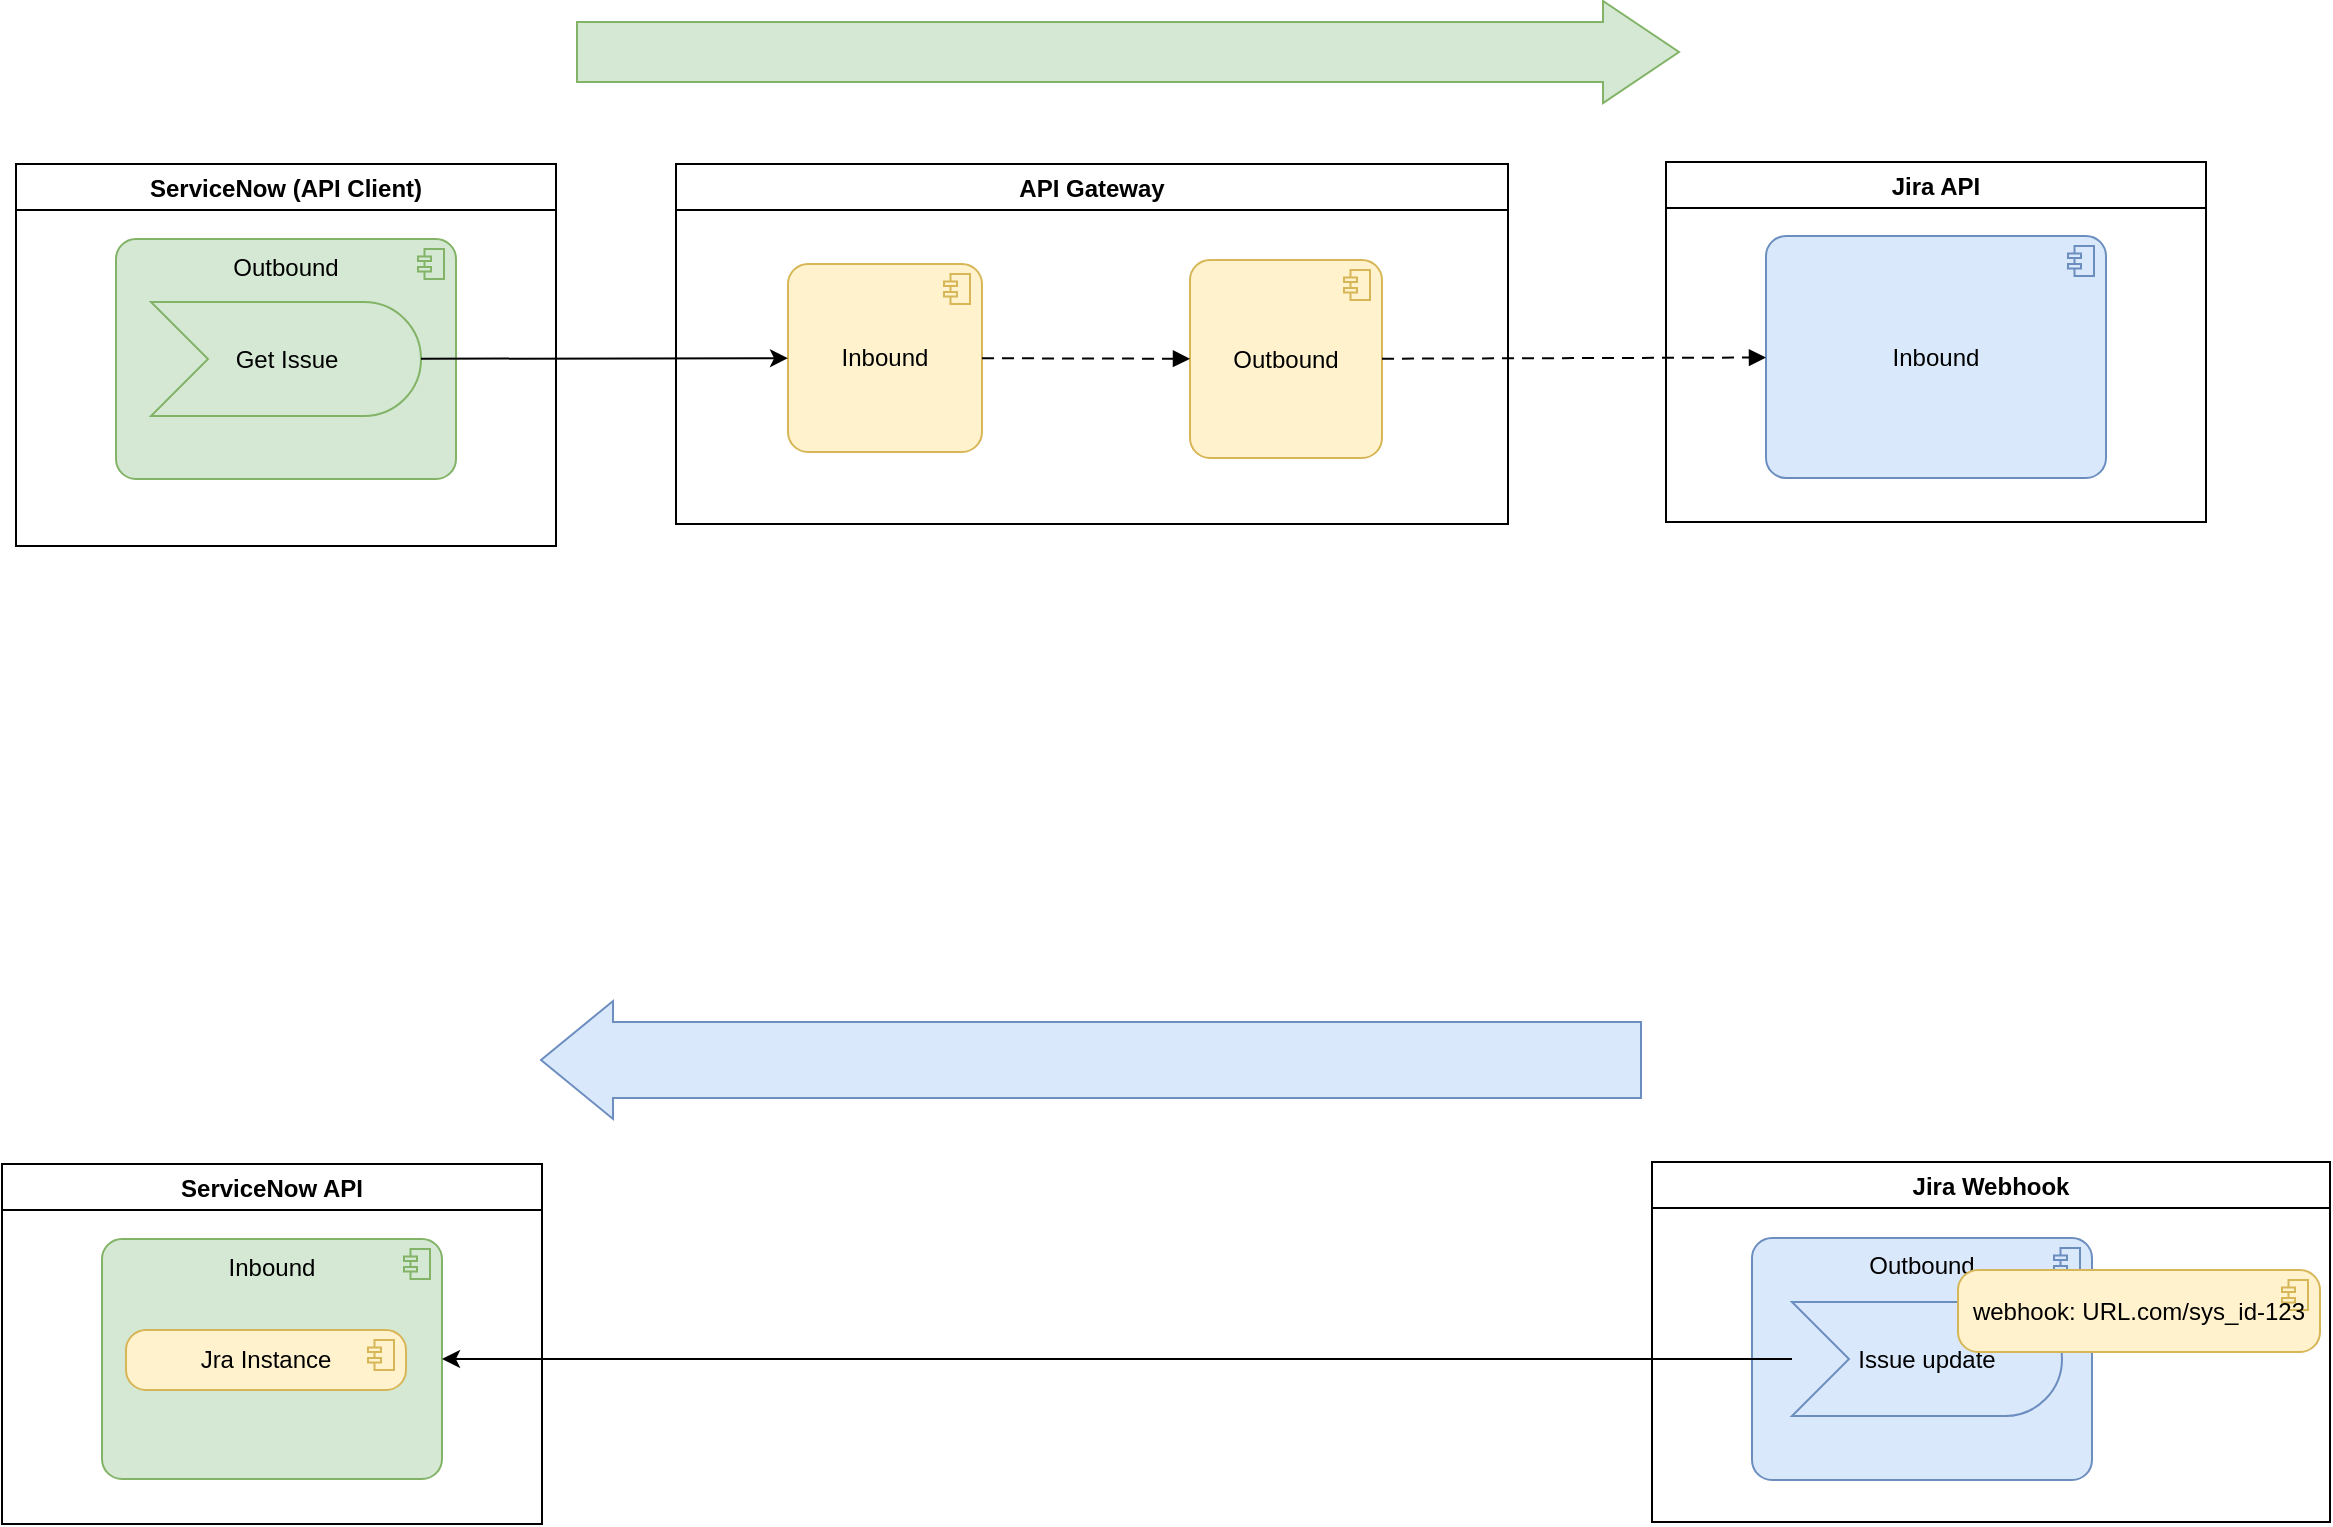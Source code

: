 <mxfile version="27.0.6" pages="8">
  <diagram name="ApiGateway" id="lrhSs4NIBuE15-ALr9kW">
    <mxGraphModel dx="1672" dy="2375" grid="0" gridSize="10" guides="0" tooltips="1" connect="0" arrows="0" fold="1" page="1" pageScale="1" pageWidth="1654" pageHeight="1169" math="0" shadow="0">
      <root>
        <mxCell id="0" />
        <mxCell id="1" parent="0" />
        <mxCell id="qK_jUNQq7bJrc278mB2J-1" value="API Gateway" style="swimlane;" parent="1" vertex="1">
          <mxGeometry x="610" y="-1046" width="416" height="180" as="geometry">
            <mxRectangle x="610" y="-1046" width="105" height="26" as="alternateBounds" />
          </mxGeometry>
        </mxCell>
        <mxCell id="qK_jUNQq7bJrc278mB2J-2" value="Inbound" style="html=1;outlineConnect=0;whiteSpace=wrap;fillColor=#fff2cc;shape=mxgraph.archimate3.application;appType=comp;archiType=rounded;strokeColor=#d6b656;verticalAlign=middle;fontStyle=0" parent="qK_jUNQq7bJrc278mB2J-1" vertex="1">
          <mxGeometry x="56" y="50" width="97" height="94" as="geometry" />
        </mxCell>
        <mxCell id="qK_jUNQq7bJrc278mB2J-3" value="Outbound" style="html=1;outlineConnect=0;whiteSpace=wrap;fillColor=#fff2cc;shape=mxgraph.archimate3.application;appType=comp;archiType=rounded;strokeColor=#d6b656;verticalAlign=middle;fontStyle=0" parent="qK_jUNQq7bJrc278mB2J-1" vertex="1">
          <mxGeometry x="257" y="48" width="96" height="99" as="geometry" />
        </mxCell>
        <mxCell id="qK_jUNQq7bJrc278mB2J-4" value="" style="html=1;endArrow=block;dashed=1;elbow=vertical;endFill=1;dashPattern=6 4;rounded=0;fontSize=12;fontStyle=0" parent="qK_jUNQq7bJrc278mB2J-1" source="qK_jUNQq7bJrc278mB2J-2" target="qK_jUNQq7bJrc278mB2J-3" edge="1">
          <mxGeometry width="160" relative="1" as="geometry">
            <mxPoint x="763" y="-106" as="sourcePoint" />
            <mxPoint x="989" y="-54" as="targetPoint" />
          </mxGeometry>
        </mxCell>
        <mxCell id="qK_jUNQq7bJrc278mB2J-5" value="ServiceNow (API Client)" style="swimlane;" parent="1" vertex="1">
          <mxGeometry x="280" y="-1046" width="270" height="191" as="geometry" />
        </mxCell>
        <mxCell id="qK_jUNQq7bJrc278mB2J-6" value="Outbound" style="html=1;outlineConnect=0;whiteSpace=wrap;fillColor=#d5e8d4;shape=mxgraph.archimate3.application;appType=comp;archiType=rounded;strokeColor=#82b366;verticalAlign=top;fontStyle=0" parent="qK_jUNQq7bJrc278mB2J-5" vertex="1">
          <mxGeometry x="50" y="37.5" width="170" height="120" as="geometry" />
        </mxCell>
        <mxCell id="qK_jUNQq7bJrc278mB2J-7" value="Get Issue" style="html=1;outlineConnect=0;whiteSpace=wrap;fillColor=#d5e8d4;shape=mxgraph.archimate3.event;strokeColor=#82b366;fontStyle=0" parent="qK_jUNQq7bJrc278mB2J-5" vertex="1">
          <mxGeometry x="67.5" y="69" width="135" height="57" as="geometry" />
        </mxCell>
        <mxCell id="qK_jUNQq7bJrc278mB2J-8" value="Jira API" style="swimlane;" parent="1" vertex="1">
          <mxGeometry x="1105" y="-1047" width="270" height="180" as="geometry" />
        </mxCell>
        <mxCell id="qK_jUNQq7bJrc278mB2J-9" value="Inbound" style="html=1;outlineConnect=0;whiteSpace=wrap;fillColor=#dae8fc;shape=mxgraph.archimate3.application;appType=comp;archiType=rounded;strokeColor=#6c8ebf;verticalAlign=middle;fontStyle=0" parent="qK_jUNQq7bJrc278mB2J-8" vertex="1">
          <mxGeometry x="50" y="37" width="170" height="121" as="geometry" />
        </mxCell>
        <mxCell id="qK_jUNQq7bJrc278mB2J-10" value="" style="edgeStyle=none;rounded=0;orthogonalLoop=1;jettySize=auto;html=1;fontSize=6;fontStyle=0" parent="1" source="qK_jUNQq7bJrc278mB2J-7" target="qK_jUNQq7bJrc278mB2J-2" edge="1">
          <mxGeometry relative="1" as="geometry">
            <mxPoint x="617" y="-1108.5" as="sourcePoint" />
            <mxPoint x="805" y="-1312" as="targetPoint" />
          </mxGeometry>
        </mxCell>
        <mxCell id="qK_jUNQq7bJrc278mB2J-15" value="" style="html=1;endArrow=block;dashed=1;elbow=vertical;endFill=1;dashPattern=6 4;rounded=0;fontSize=12;fontStyle=0" parent="1" source="qK_jUNQq7bJrc278mB2J-3" target="qK_jUNQq7bJrc278mB2J-9" edge="1">
          <mxGeometry width="160" relative="1" as="geometry">
            <mxPoint x="804" y="-938" as="sourcePoint" />
            <mxPoint x="1087" y="-948.5" as="targetPoint" />
          </mxGeometry>
        </mxCell>
        <mxCell id="8dd6PnlojU5S90c8eq-J-5" value="ServiceNow API" style="swimlane;" parent="1" vertex="1">
          <mxGeometry x="273" y="-546" width="270" height="180" as="geometry" />
        </mxCell>
        <mxCell id="8dd6PnlojU5S90c8eq-J-6" value="Inbound" style="html=1;outlineConnect=0;whiteSpace=wrap;fillColor=#d5e8d4;shape=mxgraph.archimate3.application;appType=comp;archiType=rounded;strokeColor=#82b366;verticalAlign=top;fontStyle=0" parent="8dd6PnlojU5S90c8eq-J-5" vertex="1">
          <mxGeometry x="50" y="37.5" width="170" height="120" as="geometry" />
        </mxCell>
        <mxCell id="HRJZ0Ntfwb4ZeQBFOeL6-5" value="Jra Instance" style="html=1;outlineConnect=0;whiteSpace=wrap;fillColor=#fff2cc;shape=mxgraph.archimate3.application;appType=comp;archiType=rounded;strokeColor=#d6b656;verticalAlign=middle;fontStyle=0" parent="8dd6PnlojU5S90c8eq-J-5" vertex="1">
          <mxGeometry x="62" y="83" width="140" height="30" as="geometry" />
        </mxCell>
        <mxCell id="8dd6PnlojU5S90c8eq-J-8" value="Jira Webhook" style="swimlane;" parent="1" vertex="1">
          <mxGeometry x="1098" y="-547" width="339" height="180" as="geometry" />
        </mxCell>
        <mxCell id="8dd6PnlojU5S90c8eq-J-9" value="Outbound" style="html=1;outlineConnect=0;whiteSpace=wrap;fillColor=#dae8fc;shape=mxgraph.archimate3.application;appType=comp;archiType=rounded;strokeColor=#6c8ebf;verticalAlign=top;fontStyle=0" parent="8dd6PnlojU5S90c8eq-J-8" vertex="1">
          <mxGeometry x="50" y="38" width="170" height="121" as="geometry" />
        </mxCell>
        <mxCell id="7drnWyjCnbNeiIUYt_Q2-1" value="Issue update" style="html=1;outlineConnect=0;whiteSpace=wrap;fillColor=#dae8fc;shape=mxgraph.archimate3.event;strokeColor=#6c8ebf;fontStyle=0" parent="8dd6PnlojU5S90c8eq-J-8" vertex="1">
          <mxGeometry x="70" y="70" width="135" height="57" as="geometry" />
        </mxCell>
        <mxCell id="HRJZ0Ntfwb4ZeQBFOeL6-4" value="webhook: URL.com/sys_id-123" style="html=1;outlineConnect=0;whiteSpace=wrap;fillColor=#fff2cc;shape=mxgraph.archimate3.application;appType=comp;archiType=rounded;strokeColor=#d6b656;verticalAlign=middle;fontStyle=0" parent="8dd6PnlojU5S90c8eq-J-8" vertex="1">
          <mxGeometry x="153" y="54" width="181" height="41" as="geometry" />
        </mxCell>
        <mxCell id="8dd6PnlojU5S90c8eq-J-10" value="" style="edgeStyle=none;rounded=0;orthogonalLoop=1;jettySize=auto;html=1;fontSize=6;fontStyle=0" parent="1" source="7drnWyjCnbNeiIUYt_Q2-1" target="8dd6PnlojU5S90c8eq-J-6" edge="1">
          <mxGeometry relative="1" as="geometry">
            <mxPoint x="815" y="-412.703" as="sourcePoint" />
            <mxPoint x="617" y="-448.5" as="targetPoint" />
          </mxGeometry>
        </mxCell>
        <mxCell id="moCKW63ASJhWfH3TMytJ-1" value="" style="shape=flexArrow;endArrow=classic;html=1;rounded=0;width=30;endSize=12.33;fillColor=#d5e8d4;strokeColor=#82b366;" parent="1" edge="1">
          <mxGeometry width="50" height="50" relative="1" as="geometry">
            <mxPoint x="560" y="-1102" as="sourcePoint" />
            <mxPoint x="1112" y="-1102" as="targetPoint" />
          </mxGeometry>
        </mxCell>
        <mxCell id="moCKW63ASJhWfH3TMytJ-2" value="" style="shape=flexArrow;endArrow=classic;html=1;rounded=0;width=38;endSize=11.67;fillColor=#dae8fc;strokeColor=#6c8ebf;" parent="1" edge="1">
          <mxGeometry width="50" height="50" relative="1" as="geometry">
            <mxPoint x="1093" y="-598" as="sourcePoint" />
            <mxPoint x="542" y="-598" as="targetPoint" />
          </mxGeometry>
        </mxCell>
      </root>
    </mxGraphModel>
  </diagram>
  <diagram id="RptuLLFHp7lHgDABLYDw" name="ERD">
    <mxGraphModel grid="0" page="1" gridSize="10" guides="0" tooltips="1" connect="0" arrows="0" fold="1" pageScale="1" pageWidth="1654" pageHeight="1169" math="0" shadow="0">
      <root>
        <mxCell id="0" />
        <mxCell id="1" parent="0" />
        <mxCell id="hH08JQLbh1Ed4awkyjhG-4" value="rm_epic" style="html=1;outlineConnect=0;whiteSpace=wrap;fillColor=#d5e8d4;shape=mxgraph.archimate3.businessObject;overflow=fill;strokeColor=#82b366;" parent="1" vertex="1">
          <mxGeometry x="435" y="-799" width="177" height="98" as="geometry" />
        </mxCell>
        <mxCell id="hH08JQLbh1Ed4awkyjhG-6" value="rm_story" style="html=1;outlineConnect=0;whiteSpace=wrap;fillColor=#d5e8d4;shape=mxgraph.archimate3.businessObject;overflow=fill;strokeColor=#82b366;" parent="1" vertex="1">
          <mxGeometry x="244" y="-655" width="177" height="98" as="geometry" />
        </mxCell>
        <mxCell id="hH08JQLbh1Ed4awkyjhG-11" style="html=1;dashed=1;labelBackgroundColor=none;startArrow=none;endArrow=ERzeroToMany;fontFamily=Verdana;fontSize=12;align=left;startFill=0;endFill=0;" parent="1" source="hH08JQLbh1Ed4awkyjhG-4" target="hH08JQLbh1Ed4awkyjhG-6" edge="1">
          <mxGeometry relative="1" as="geometry">
            <mxPoint x="38" y="-752" as="sourcePoint" />
            <mxPoint x="111" y="-687" as="targetPoint" />
          </mxGeometry>
        </mxCell>
        <mxCell id="hH08JQLbh1Ed4awkyjhG-16" value="pm_project" style="html=1;outlineConnect=0;whiteSpace=wrap;fillColor=#d5e8d4;shape=mxgraph.archimate3.businessObject;overflow=fill;strokeColor=#82b366;" parent="1" vertex="1">
          <mxGeometry x="245" y="-952" width="367" height="100" as="geometry" />
        </mxCell>
        <mxCell id="hH08JQLbh1Ed4awkyjhG-20" style="html=1;dashed=1;labelBackgroundColor=none;startArrow=none;endArrow=ERzeroToMany;fontFamily=Verdana;fontSize=12;align=left;startFill=0;endFill=0;" parent="1" source="hH08JQLbh1Ed4awkyjhG-16" target="hH08JQLbh1Ed4awkyjhG-4" edge="1">
          <mxGeometry relative="1" as="geometry">
            <mxPoint x="101.059" y="-789" as="sourcePoint" />
            <mxPoint x="-24" y="-626" as="targetPoint" />
          </mxGeometry>
        </mxCell>
        <mxCell id="hH08JQLbh1Ed4awkyjhG-22" style="html=1;dashed=1;labelBackgroundColor=none;startArrow=none;endArrow=ERzeroToMany;fontFamily=Verdana;fontSize=12;align=left;startFill=0;endFill=0;" parent="1" source="hH08JQLbh1Ed4awkyjhG-16" target="hH08JQLbh1Ed4awkyjhG-6" edge="1">
          <mxGeometry relative="1" as="geometry">
            <mxPoint x="297" y="-797.88" as="sourcePoint" />
            <mxPoint x="-4" y="-606" as="targetPoint" />
          </mxGeometry>
        </mxCell>
        <mxCell id="OoPCNI-UuFCIF6u-rW1G-2" value="Epic&lt;div&gt;&lt;br&gt;&lt;/div&gt;&lt;div&gt;summary / epic_name&lt;/div&gt;" style="html=1;outlineConnect=0;whiteSpace=wrap;fillColor=#dae8fc;shape=mxgraph.archimate3.businessObject;overflow=fill;strokeColor=#6c8ebf;" parent="1" vertex="1">
          <mxGeometry x="944" y="-803" width="177" height="98" as="geometry" />
        </mxCell>
        <mxCell id="OoPCNI-UuFCIF6u-rW1G-3" value="Story" style="html=1;outlineConnect=0;whiteSpace=wrap;fillColor=#dae8fc;shape=mxgraph.archimate3.businessObject;overflow=fill;strokeColor=#6c8ebf;" parent="1" vertex="1">
          <mxGeometry x="1105" y="-673" width="177" height="98" as="geometry" />
        </mxCell>
        <mxCell id="OoPCNI-UuFCIF6u-rW1G-4" style="html=1;dashed=1;labelBackgroundColor=none;startArrow=none;endArrow=ERzeroToMany;fontFamily=Verdana;fontSize=12;align=left;startFill=0;endFill=0;" parent="1" source="OoPCNI-UuFCIF6u-rW1G-2" target="OoPCNI-UuFCIF6u-rW1G-3" edge="1">
          <mxGeometry relative="1" as="geometry">
            <mxPoint x="550" y="-756" as="sourcePoint" />
            <mxPoint x="623" y="-691" as="targetPoint" />
          </mxGeometry>
        </mxCell>
        <mxCell id="OoPCNI-UuFCIF6u-rW1G-5" value="Initiative / issue" style="html=1;outlineConnect=0;whiteSpace=wrap;fillColor=#dae8fc;shape=mxgraph.archimate3.businessObject;overflow=fill;strokeColor=#6c8ebf;" parent="1" vertex="1">
          <mxGeometry x="942" y="-956" width="343" height="100" as="geometry" />
        </mxCell>
        <mxCell id="OoPCNI-UuFCIF6u-rW1G-6" style="html=1;dashed=1;labelBackgroundColor=none;startArrow=none;endArrow=ERzeroToMany;fontFamily=Verdana;fontSize=12;align=left;startFill=0;endFill=0;" parent="1" source="OoPCNI-UuFCIF6u-rW1G-5" target="OoPCNI-UuFCIF6u-rW1G-2" edge="1">
          <mxGeometry relative="1" as="geometry">
            <mxPoint x="613.059" y="-793" as="sourcePoint" />
            <mxPoint x="488" y="-630" as="targetPoint" />
          </mxGeometry>
        </mxCell>
        <mxCell id="XToQYU0MGXECLyVLiP_d-1" value="" style="edgeStyle=elbowEdgeStyle;html=1;endArrow=block;dashed=1;elbow=vertical;endFill=1;dashPattern=6 4;rounded=0;strokeWidth=2;" parent="1" source="hH08JQLbh1Ed4awkyjhG-16" target="OoPCNI-UuFCIF6u-rW1G-5" edge="1">
          <mxGeometry width="160" relative="1" as="geometry">
            <mxPoint x="628" y="-563" as="sourcePoint" />
            <mxPoint x="788" y="-563" as="targetPoint" />
          </mxGeometry>
        </mxCell>
        <mxCell id="XToQYU0MGXECLyVLiP_d-2" value="Create" style="edgeLabel;html=1;align=center;verticalAlign=middle;resizable=0;points=[];fontSize=13;" parent="XToQYU0MGXECLyVLiP_d-1" vertex="1" connectable="0">
          <mxGeometry x="0.091" y="-1" relative="1" as="geometry">
            <mxPoint x="-10" y="-17" as="offset" />
          </mxGeometry>
        </mxCell>
        <mxCell id="XToQYU0MGXECLyVLiP_d-3" value="" style="edgeStyle=elbowEdgeStyle;html=1;endArrow=block;dashed=1;elbow=vertical;endFill=1;dashPattern=6 4;rounded=0;startArrow=block;startFill=1;strokeWidth=2;" parent="1" source="OoPCNI-UuFCIF6u-rW1G-2" target="hH08JQLbh1Ed4awkyjhG-4" edge="1">
          <mxGeometry width="160" relative="1" as="geometry">
            <mxPoint x="622" y="-894" as="sourcePoint" />
            <mxPoint x="952" y="-894" as="targetPoint" />
          </mxGeometry>
        </mxCell>
        <mxCell id="XToQYU0MGXECLyVLiP_d-4" value="Create" style="edgeLabel;html=1;align=center;verticalAlign=middle;resizable=0;points=[];fontSize=13;" parent="XToQYU0MGXECLyVLiP_d-3" vertex="1" connectable="0">
          <mxGeometry x="0.091" y="-1" relative="1" as="geometry">
            <mxPoint x="6" y="-13" as="offset" />
          </mxGeometry>
        </mxCell>
        <mxCell id="XToQYU0MGXECLyVLiP_d-5" value="" style="edgeStyle=elbowEdgeStyle;html=1;endArrow=block;dashed=1;elbow=vertical;endFill=1;dashPattern=6 4;rounded=0;startArrow=block;startFill=1;strokeWidth=2;" parent="1" source="OoPCNI-UuFCIF6u-rW1G-3" target="hH08JQLbh1Ed4awkyjhG-6" edge="1">
          <mxGeometry width="160" relative="1" as="geometry">
            <mxPoint x="954" y="-742" as="sourcePoint" />
            <mxPoint x="622" y="-742" as="targetPoint" />
          </mxGeometry>
        </mxCell>
        <mxCell id="XToQYU0MGXECLyVLiP_d-6" value="Create" style="edgeLabel;html=1;align=center;verticalAlign=middle;resizable=0;points=[];fontSize=13;" parent="XToQYU0MGXECLyVLiP_d-5" vertex="1" connectable="0">
          <mxGeometry x="0.091" y="-1" relative="1" as="geometry">
            <mxPoint x="25" y="-12" as="offset" />
          </mxGeometry>
        </mxCell>
        <mxCell id="J3Y9UdghXCvsuwvF7-Cv-2" style="html=1;dashed=1;labelBackgroundColor=none;startArrow=none;endArrow=ERzeroToMany;fontFamily=Verdana;fontSize=12;align=left;startFill=0;endFill=0;" parent="1" source="OoPCNI-UuFCIF6u-rW1G-5" target="OoPCNI-UuFCIF6u-rW1G-3" edge="1">
          <mxGeometry relative="1" as="geometry">
            <mxPoint x="1043" y="-695" as="sourcePoint" />
            <mxPoint x="1221.695" y="-608" as="targetPoint" />
          </mxGeometry>
        </mxCell>
      </root>
    </mxGraphModel>
  </diagram>
  <diagram name="ootb" id="Zqw3wCQLVII32tmlAEEl">
    <mxGraphModel dx="1127" dy="835" grid="0" gridSize="10" guides="0" tooltips="1" connect="0" arrows="0" fold="1" page="1" pageScale="1" pageWidth="1654" pageHeight="1169" math="0" shadow="0">
      <root>
        <mxCell id="kGPzkjFoYBNY2Ibtz_zB-0" />
        <mxCell id="kGPzkjFoYBNY2Ibtz_zB-1" parent="kGPzkjFoYBNY2Ibtz_zB-0" />
        <mxCell id="nWoggkWPyhSqbXGaCSBQ-0" value="OOTB" style="html=1;outlineConnect=0;whiteSpace=wrap;fillColor=#d5e8d4;shape=mxgraph.archimate3.application;appType=comp;archiType=rounded;strokeColor=#82b366;verticalAlign=top;fontStyle=0" vertex="1" parent="kGPzkjFoYBNY2Ibtz_zB-1">
          <mxGeometry x="75" y="385" width="555" height="357" as="geometry" />
        </mxCell>
        <mxCell id="nWoggkWPyhSqbXGaCSBQ-1" value="Jira Instances" style="html=1;outlineConnect=0;whiteSpace=wrap;fillColor=#d5e8d4;shape=mxgraph.archimate3.application;appType=comp;archiType=rounded;strokeColor=#82b366;verticalAlign=top;fontStyle=0" vertex="1" parent="kGPzkjFoYBNY2Ibtz_zB-1">
          <mxGeometry x="103" y="411" width="498" height="319" as="geometry" />
        </mxCell>
        <mxCell id="nWoggkWPyhSqbXGaCSBQ-2" value="Jira Projects" style="html=1;outlineConnect=0;whiteSpace=wrap;fillColor=#d5e8d4;shape=mxgraph.archimate3.application;appType=comp;archiType=rounded;strokeColor=#82b366;verticalAlign=top;fontStyle=0" vertex="1" parent="kGPzkjFoYBNY2Ibtz_zB-1">
          <mxGeometry x="138" y="443" width="432" height="263" as="geometry" />
        </mxCell>
        <mxCell id="nWoggkWPyhSqbXGaCSBQ-3" value="Issue Types" style="html=1;outlineConnect=0;whiteSpace=wrap;fillColor=#d5e8d4;shape=mxgraph.archimate3.application;appType=comp;archiType=rounded;strokeColor=#82b366;verticalAlign=top;fontStyle=0" vertex="1" parent="kGPzkjFoYBNY2Ibtz_zB-1">
          <mxGeometry x="155" y="474" width="403" height="214" as="geometry" />
        </mxCell>
        <mxCell id="nWoggkWPyhSqbXGaCSBQ-4" value="Projects" style="html=1;outlineConnect=0;whiteSpace=wrap;fillColor=#d5e8d4;shape=mxgraph.archimate3.application;appType=comp;archiType=rounded;strokeColor=#82b366;verticalAlign=top;fontStyle=0" vertex="1" parent="kGPzkjFoYBNY2Ibtz_zB-1">
          <mxGeometry x="188" y="501" width="332" height="44" as="geometry" />
        </mxCell>
        <mxCell id="nWoggkWPyhSqbXGaCSBQ-5" value="Epics" style="html=1;outlineConnect=0;whiteSpace=wrap;fillColor=#d5e8d4;shape=mxgraph.archimate3.application;appType=comp;archiType=rounded;strokeColor=#82b366;verticalAlign=top;fontStyle=0" vertex="1" parent="kGPzkjFoYBNY2Ibtz_zB-1">
          <mxGeometry x="189" y="562" width="332" height="44" as="geometry" />
        </mxCell>
        <mxCell id="nWoggkWPyhSqbXGaCSBQ-6" value="Stories" style="html=1;outlineConnect=0;whiteSpace=wrap;fillColor=#d5e8d4;shape=mxgraph.archimate3.application;appType=comp;archiType=rounded;strokeColor=#82b366;verticalAlign=top;fontStyle=0" vertex="1" parent="kGPzkjFoYBNY2Ibtz_zB-1">
          <mxGeometry x="190" y="623" width="332" height="44" as="geometry" />
        </mxCell>
        <mxCell id="nWoggkWPyhSqbXGaCSBQ-7" value="Custom Fields" style="html=1;outlineConnect=0;whiteSpace=wrap;fillColor=#fff2cc;shape=mxgraph.archimate3.application;appType=comp;archiType=rounded;strokeColor=#d6b656;verticalAlign=top;fontStyle=0" vertex="1" parent="kGPzkjFoYBNY2Ibtz_zB-1">
          <mxGeometry x="719" y="382" width="198" height="38" as="geometry" />
        </mxCell>
        <mxCell id="nWoggkWPyhSqbXGaCSBQ-8" value="Jira Remote Link" style="html=1;outlineConnect=0;whiteSpace=wrap;fillColor=#fff2cc;shape=mxgraph.archimate3.application;appType=comp;archiType=rounded;strokeColor=#d6b656;verticalAlign=top;fontStyle=0" vertex="1" parent="kGPzkjFoYBNY2Ibtz_zB-1">
          <mxGeometry x="720" y="450" width="198" height="38" as="geometry" />
        </mxCell>
        <mxCell id="nWoggkWPyhSqbXGaCSBQ-9" value="Fixes, like:&lt;div&gt;Connect Manully&lt;/div&gt;&lt;div&gt;Use correct URL when API Gateway&lt;/div&gt;" style="html=1;outlineConnect=0;whiteSpace=wrap;fillColor=#fff2cc;shape=mxgraph.archimate3.application;appType=comp;archiType=rounded;strokeColor=#d6b656;verticalAlign=top;fontStyle=0" vertex="1" parent="kGPzkjFoYBNY2Ibtz_zB-1">
          <mxGeometry x="722" y="522" width="198" height="106" as="geometry" />
        </mxCell>
        <mxCell id="nWoggkWPyhSqbXGaCSBQ-10" value="&quot;Enable crtea from Jira&quot; on&lt;div&gt;each issue type&lt;/div&gt;" style="html=1;outlineConnect=0;whiteSpace=wrap;fillColor=#fff2cc;shape=mxgraph.archimate3.application;appType=comp;archiType=rounded;strokeColor=#d6b656;verticalAlign=top;fontStyle=0" vertex="1" parent="kGPzkjFoYBNY2Ibtz_zB-1">
          <mxGeometry x="724" y="665" width="198" height="38" as="geometry" />
        </mxCell>
        <mxCell id="nWoggkWPyhSqbXGaCSBQ-11" value="Jira Components,&lt;div&gt;lookup sync&lt;/div&gt;" style="html=1;outlineConnect=0;whiteSpace=wrap;fillColor=#fff2cc;shape=mxgraph.archimate3.application;appType=comp;archiType=rounded;strokeColor=#d6b656;verticalAlign=top;fontStyle=0" vertex="1" parent="kGPzkjFoYBNY2Ibtz_zB-1">
          <mxGeometry x="727" y="740" width="198" height="38" as="geometry" />
        </mxCell>
        <mxCell id="nWoggkWPyhSqbXGaCSBQ-12" value="Integration Flow Type on each field" style="html=1;outlineConnect=0;whiteSpace=wrap;fillColor=#fff2cc;shape=mxgraph.archimate3.application;appType=comp;archiType=rounded;strokeColor=#d6b656;verticalAlign=top;fontStyle=0" vertex="1" parent="kGPzkjFoYBNY2Ibtz_zB-1">
          <mxGeometry x="727" y="809" width="198" height="38" as="geometry" />
        </mxCell>
        <mxCell id="nWoggkWPyhSqbXGaCSBQ-13" value="Fixed values on each field" style="html=1;outlineConnect=0;whiteSpace=wrap;fillColor=#fff2cc;shape=mxgraph.archimate3.application;appType=comp;archiType=rounded;strokeColor=#d6b656;verticalAlign=top;fontStyle=0" vertex="1" parent="kGPzkjFoYBNY2Ibtz_zB-1">
          <mxGeometry x="724" y="872" width="198" height="38" as="geometry" />
        </mxCell>
      </root>
    </mxGraphModel>
  </diagram>
  <diagram id="Y11kvFAHUA83sF6rF766" name="exportToJira">
    <mxGraphModel dx="1074" dy="832" grid="0" gridSize="10" guides="1" tooltips="1" connect="1" arrows="1" fold="1" page="1" pageScale="1" pageWidth="1654" pageHeight="1169" math="0" shadow="0">
      <root>
        <mxCell id="0" />
        <mxCell id="1" parent="0" />
        <mxCell id="e6OjhGfAkhIdGIdy4BqF-1" value="&lt;div&gt;Make: &quot;Jira URL&quot; visible&lt;/div&gt;" style="html=1;verticalAlign=bottom;endArrow=open;dashed=1;endSize=8;exitX=0.283;exitY=0.965;exitDx=0;exitDy=0;exitPerimeter=0;" edge="1" parent="1" source="e6OjhGfAkhIdGIdy4BqF-10" target="e6OjhGfAkhIdGIdy4BqF-6">
          <mxGeometry relative="1" as="geometry">
            <mxPoint x="702" y="441" as="targetPoint" />
            <mxPoint x="836" y="441" as="sourcePoint" />
          </mxGeometry>
        </mxCell>
        <mxCell id="e6OjhGfAkhIdGIdy4BqF-2" value="&lt;div&gt;Set: Jira URL&lt;/div&gt;" style="html=1;verticalAlign=bottom;endArrow=open;dashed=1;endSize=8;exitX=0.417;exitY=0.969;exitDx=0;exitDy=0;exitPerimeter=0;entryX=0.7;entryY=0.769;entryDx=0;entryDy=0;entryPerimeter=0;" edge="1" parent="1" source="e6OjhGfAkhIdGIdy4BqF-13" target="e6OjhGfAkhIdGIdy4BqF-10">
          <mxGeometry relative="1" as="geometry">
            <mxPoint x="839" y="426" as="targetPoint" />
            <mxPoint x="994" y="426" as="sourcePoint" />
          </mxGeometry>
        </mxCell>
        <mxCell id="e6OjhGfAkhIdGIdy4BqF-3" value="&lt;div&gt;Return initial ticket data&lt;/div&gt;" style="html=1;verticalAlign=bottom;endArrow=open;dashed=1;endSize=8;exitX=0.35;exitY=0.945;exitDx=0;exitDy=0;exitPerimeter=0;entryX=0.667;entryY=0.67;entryDx=0;entryDy=0;entryPerimeter=0;" edge="1" parent="1" source="e6OjhGfAkhIdGIdy4BqF-15" target="e6OjhGfAkhIdGIdy4BqF-13">
          <mxGeometry relative="1" as="geometry">
            <mxPoint x="508" y="314" as="targetPoint" />
            <mxPoint x="702" y="314" as="sourcePoint" />
          </mxGeometry>
        </mxCell>
        <mxCell id="e6OjhGfAkhIdGIdy4BqF-4" value="5. Create Jira ticket" style="html=1;verticalAlign=bottom;endArrow=block;exitX=0.333;exitY=0.197;exitDx=0;exitDy=0;exitPerimeter=0;entryX=0.267;entryY=-0.002;entryDx=0;entryDy=0;entryPerimeter=0;" edge="1" parent="1" source="e6OjhGfAkhIdGIdy4BqF-13" target="e6OjhGfAkhIdGIdy4BqF-15">
          <mxGeometry x="-0.06" relative="1" as="geometry">
            <mxPoint x="1059" y="340.818" as="sourcePoint" />
            <mxPoint x="1216" y="340" as="targetPoint" />
            <mxPoint as="offset" />
          </mxGeometry>
        </mxCell>
        <mxCell id="e6OjhGfAkhIdGIdy4BqF-5" value="4. Start data export" style="html=1;verticalAlign=bottom;endArrow=block;entryX=0.4;entryY=0.01;entryDx=0;entryDy=0;entryPerimeter=0;" edge="1" parent="1" source="e6OjhGfAkhIdGIdy4BqF-7" target="e6OjhGfAkhIdGIdy4BqF-13">
          <mxGeometry x="-0.06" relative="1" as="geometry">
            <mxPoint x="773" y="334" as="sourcePoint" />
            <mxPoint x="696" y="360" as="targetPoint" />
            <mxPoint as="offset" />
          </mxGeometry>
        </mxCell>
        <mxCell id="e6OjhGfAkhIdGIdy4BqF-6" value="" style="shape=umlLifeline;participant=umlActor;perimeter=lifelinePerimeter;whiteSpace=wrap;html=1;container=1;collapsible=0;recursiveResize=0;verticalAlign=top;spacingTop=36;outlineConnect=0;" vertex="1" parent="1">
          <mxGeometry x="457" y="124" width="20" height="400" as="geometry" />
        </mxCell>
        <mxCell id="e6OjhGfAkhIdGIdy4BqF-7" value="SN record:&amp;nbsp;&lt;div&gt;Project&lt;/div&gt;" style="shape=umlLifeline;perimeter=lifelinePerimeter;whiteSpace=wrap;html=1;container=1;collapsible=0;recursiveResize=0;outlineConnect=0;fillColor=#d5e8d4;strokeColor=#82b366;" vertex="1" parent="1">
          <mxGeometry x="640" y="124" width="100" height="400" as="geometry" />
        </mxCell>
        <mxCell id="e6OjhGfAkhIdGIdy4BqF-8" value="" style="html=1;points=[];perimeter=orthogonalPerimeter;" vertex="1" parent="e6OjhGfAkhIdGIdy4BqF-7">
          <mxGeometry x="45" y="90" width="10" height="25" as="geometry" />
        </mxCell>
        <mxCell id="e6OjhGfAkhIdGIdy4BqF-9" value="" style="html=1;points=[];perimeter=orthogonalPerimeter;" vertex="1" parent="e6OjhGfAkhIdGIdy4BqF-7">
          <mxGeometry x="45" y="142" width="10" height="38" as="geometry" />
        </mxCell>
        <mxCell id="e6OjhGfAkhIdGIdy4BqF-10" value="" style="html=1;points=[];perimeter=orthogonalPerimeter;" vertex="1" parent="e6OjhGfAkhIdGIdy4BqF-7">
          <mxGeometry x="45" y="225" width="10" height="106" as="geometry" />
        </mxCell>
        <mxCell id="e6OjhGfAkhIdGIdy4BqF-11" value="1. Create new record" style="html=1;verticalAlign=bottom;endArrow=block;entryX=0.133;entryY=0.036;entryDx=0;entryDy=0;entryPerimeter=0;" edge="1" parent="1" source="e6OjhGfAkhIdGIdy4BqF-6" target="e6OjhGfAkhIdGIdy4BqF-8">
          <mxGeometry x="-0.06" relative="1" as="geometry">
            <mxPoint x="497.5" y="218.5" as="sourcePoint" />
            <mxPoint x="638" y="219" as="targetPoint" />
            <mxPoint as="offset" />
          </mxGeometry>
        </mxCell>
        <mxCell id="e6OjhGfAkhIdGIdy4BqF-12" value="SN &quot;Export to Jira&quot; component" style="shape=umlLifeline;perimeter=lifelinePerimeter;whiteSpace=wrap;html=1;container=1;collapsible=0;recursiveResize=0;outlineConnect=0;fillColor=#d5e8d4;strokeColor=#82b366;" vertex="1" parent="1">
          <mxGeometry x="778" y="124" width="100" height="400" as="geometry" />
        </mxCell>
        <mxCell id="e6OjhGfAkhIdGIdy4BqF-13" value="" style="html=1;points=[];perimeter=orthogonalPerimeter;" vertex="1" parent="e6OjhGfAkhIdGIdy4BqF-12">
          <mxGeometry x="44" y="256" width="10" height="53" as="geometry" />
        </mxCell>
        <mxCell id="e6OjhGfAkhIdGIdy4BqF-14" value="Jira API" style="shape=umlLifeline;perimeter=lifelinePerimeter;whiteSpace=wrap;html=1;container=1;collapsible=0;recursiveResize=0;outlineConnect=0;fillColor=#dae8fc;strokeColor=#6c8ebf;" vertex="1" parent="1">
          <mxGeometry x="935" y="123" width="100" height="400" as="geometry" />
        </mxCell>
        <mxCell id="e6OjhGfAkhIdGIdy4BqF-15" value="" style="html=1;points=[];perimeter=orthogonalPerimeter;" vertex="1" parent="e6OjhGfAkhIdGIdy4BqF-14">
          <mxGeometry x="46" y="267" width="10" height="27" as="geometry" />
        </mxCell>
        <mxCell id="e6OjhGfAkhIdGIdy4BqF-16" value="2. Set: Assignment Group" style="html=1;verticalAlign=bottom;endArrow=block;entryX=0.133;entryY=0.036;entryDx=0;entryDy=0;entryPerimeter=0;" edge="1" parent="1" source="e6OjhGfAkhIdGIdy4BqF-6" target="e6OjhGfAkhIdGIdy4BqF-9">
          <mxGeometry x="-0.06" relative="1" as="geometry">
            <mxPoint x="498" y="267" as="sourcePoint" />
            <mxPoint x="638" y="271" as="targetPoint" />
            <mxPoint as="offset" />
          </mxGeometry>
        </mxCell>
        <mxCell id="e6OjhGfAkhIdGIdy4BqF-17" value="&lt;div&gt;Make UI Action: &quot;Export to Jira&quot; visible&lt;/div&gt;" style="html=1;verticalAlign=bottom;endArrow=open;dashed=1;endSize=8;exitX=0.7;exitY=1;exitDx=0;exitDy=0;exitPerimeter=0;" edge="1" parent="1" source="e6OjhGfAkhIdGIdy4BqF-9" target="e6OjhGfAkhIdGIdy4BqF-6">
          <mxGeometry relative="1" as="geometry">
            <mxPoint x="498" y="334" as="targetPoint" />
            <mxPoint x="633" y="334" as="sourcePoint" />
          </mxGeometry>
        </mxCell>
        <mxCell id="e6OjhGfAkhIdGIdy4BqF-18" value="3. Select: &quot;Export to Jira&quot;" style="html=1;verticalAlign=bottom;endArrow=block;entryX=0.133;entryY=0.036;entryDx=0;entryDy=0;entryPerimeter=0;" edge="1" parent="1" source="e6OjhGfAkhIdGIdy4BqF-6" target="e6OjhGfAkhIdGIdy4BqF-10">
          <mxGeometry x="-0.06" relative="1" as="geometry">
            <mxPoint x="498" y="350" as="sourcePoint" />
            <mxPoint x="638" y="354" as="targetPoint" />
            <mxPoint as="offset" />
          </mxGeometry>
        </mxCell>
      </root>
    </mxGraphModel>
  </diagram>
  <diagram id="wR0be9ExJokHXtd8vDkN" name="happy">
    <mxGraphModel dx="1558" dy="2185" grid="0" gridSize="10" guides="0" tooltips="1" connect="0" arrows="0" fold="1" page="1" pageScale="1" pageWidth="1654" pageHeight="1169" math="0" shadow="0">
      <root>
        <mxCell id="0" />
        <mxCell id="1" parent="0" />
        <mxCell id="fljkB10lzTs7nv_DhIbb-1" value="&lt;span&gt;User initiates&amp;nbsp;&lt;/span&gt;&lt;div&gt;&lt;span&gt;Project creation&lt;/span&gt;&lt;/div&gt;" style="html=1;outlineConnect=0;whiteSpace=wrap;fillColor=#d5e8d4;shape=mxgraph.archimate3.event;strokeColor=#82b366;fontStyle=0;verticalAlign=middle;align=center;" vertex="1" parent="1">
          <mxGeometry x="43" y="-1058" width="158" height="79" as="geometry" />
        </mxCell>
        <mxCell id="6xra9h10FQE256i-okwi-1" value="&lt;span&gt;State: Pending&lt;/span&gt;" style="html=1;outlineConnect=0;whiteSpace=wrap;fillColor=#d5e8d4;shape=mxgraph.archimate3.application;appType=proc;archiType=rounded;strokeColor=#82b366;verticalAlign=top;fontStyle=0" vertex="1" parent="1">
          <mxGeometry x="252" y="-1121" width="201" height="205" as="geometry" />
        </mxCell>
        <mxCell id="Bvg0R9HhIcXKSbq3ZVZ8-5" value="" style="edgeStyle=none;rounded=0;orthogonalLoop=1;jettySize=auto;html=1;fontSize=6;fontStyle=0" edge="1" parent="1" source="fljkB10lzTs7nv_DhIbb-1" target="6xra9h10FQE256i-okwi-1">
          <mxGeometry relative="1" as="geometry">
            <mxPoint x="285" y="-1394" as="sourcePoint" />
            <mxPoint x="400" y="-1368" as="targetPoint" />
          </mxGeometry>
        </mxCell>
        <mxCell id="Bvg0R9HhIcXKSbq3ZVZ8-6" value="&lt;font style=&quot;font-size: 12px;&quot;&gt;&lt;span&gt;1&lt;/span&gt;&lt;/font&gt;" style="edgeLabel;html=1;align=center;verticalAlign=middle;resizable=0;points=[];fontSize=6;fontStyle=0" vertex="1" connectable="0" parent="Bvg0R9HhIcXKSbq3ZVZ8-5">
          <mxGeometry x="0.4" y="-1" relative="1" as="geometry">
            <mxPoint x="-9" y="-1" as="offset" />
          </mxGeometry>
        </mxCell>
        <mxCell id="6xra9h10FQE256i-okwi-2" value="pm_project" style="html=1;outlineConnect=0;whiteSpace=wrap;fillColor=#d5e8d4;shape=mxgraph.archimate3.businessObject;overflow=fill;strokeColor=#82b366;" vertex="1" parent="1">
          <mxGeometry x="291.5" y="-1055" width="122" height="76" as="geometry" />
        </mxCell>
        <mxCell id="6xra9h10FQE256i-okwi-3" value="&lt;span&gt;State: Open&lt;/span&gt;" style="html=1;outlineConnect=0;whiteSpace=wrap;fillColor=#d5e8d4;shape=mxgraph.archimate3.application;appType=proc;archiType=rounded;strokeColor=#82b366;verticalAlign=top;fontStyle=0" vertex="1" parent="1">
          <mxGeometry x="525" y="-1121" width="201" height="205" as="geometry" />
        </mxCell>
        <mxCell id="6xra9h10FQE256i-okwi-4" value="pm_project" style="html=1;outlineConnect=0;whiteSpace=wrap;fillColor=#d5e8d4;shape=mxgraph.archimate3.businessObject;overflow=fill;strokeColor=#82b366;" vertex="1" parent="1">
          <mxGeometry x="564.5" y="-1056.5" width="122" height="76" as="geometry" />
        </mxCell>
        <mxCell id="IUuicFECNreu1GKCIdcD-1" value="&lt;span&gt;Status: Open&lt;/span&gt;" style="html=1;outlineConnect=0;whiteSpace=wrap;fillColor=#dae8fc;shape=mxgraph.archimate3.application;appType=proc;archiType=rounded;strokeColor=#6c8ebf;verticalAlign=top;fontStyle=0" vertex="1" parent="1">
          <mxGeometry x="526" y="-855" width="201" height="205" as="geometry" />
        </mxCell>
        <mxCell id="IUuicFECNreu1GKCIdcD-2" value="Initiative" style="html=1;outlineConnect=0;whiteSpace=wrap;fillColor=#dae8fc;shape=mxgraph.archimate3.businessObject;overflow=fill;strokeColor=#6c8ebf;" vertex="1" parent="1">
          <mxGeometry x="562" y="-800" width="125" height="87" as="geometry" />
        </mxCell>
        <mxCell id="IUuicFECNreu1GKCIdcD-3" value="" style="html=1;endArrow=block;dashed=1;elbow=vertical;endFill=1;dashPattern=6 4;rounded=0;fontSize=12;fontStyle=0" edge="1" parent="1" source="6xra9h10FQE256i-okwi-3" target="IUuicFECNreu1GKCIdcD-1">
          <mxGeometry width="160" relative="1" as="geometry">
            <mxPoint x="463" y="-1008" as="sourcePoint" />
            <mxPoint x="535" y="-1008" as="targetPoint" />
          </mxGeometry>
        </mxCell>
        <mxCell id="IUuicFECNreu1GKCIdcD-4" value="&lt;span&gt;create&lt;/span&gt;" style="edgeLabel;html=1;align=center;verticalAlign=middle;resizable=0;points=[];fontSize=12;fontStyle=0" vertex="1" connectable="0" parent="IUuicFECNreu1GKCIdcD-3">
          <mxGeometry x="0.091" y="1" relative="1" as="geometry">
            <mxPoint as="offset" />
          </mxGeometry>
        </mxCell>
        <mxCell id="IUuicFECNreu1GKCIdcD-5" value="" style="edgeStyle=none;rounded=0;orthogonalLoop=1;jettySize=auto;html=1;fontSize=6;fontStyle=0" edge="1" parent="1" source="6xra9h10FQE256i-okwi-1" target="6xra9h10FQE256i-okwi-3">
          <mxGeometry relative="1" as="geometry">
            <mxPoint x="211" y="-1008" as="sourcePoint" />
            <mxPoint x="262" y="-1008" as="targetPoint" />
          </mxGeometry>
        </mxCell>
        <mxCell id="IUuicFECNreu1GKCIdcD-6" value="&lt;font style=&quot;font-size: 12px;&quot;&gt;&lt;span&gt;2&lt;/span&gt;&lt;/font&gt;" style="edgeLabel;html=1;align=center;verticalAlign=middle;resizable=0;points=[];fontSize=6;fontStyle=0" vertex="1" connectable="0" parent="IUuicFECNreu1GKCIdcD-5">
          <mxGeometry x="0.4" y="-1" relative="1" as="geometry">
            <mxPoint x="-9" y="-1" as="offset" />
          </mxGeometry>
        </mxCell>
        <mxCell id="IUuicFECNreu1GKCIdcD-7" value="&lt;span&gt;Status: In Progress&lt;/span&gt;" style="html=1;outlineConnect=0;whiteSpace=wrap;fillColor=#dae8fc;shape=mxgraph.archimate3.application;appType=proc;archiType=rounded;strokeColor=#6c8ebf;verticalAlign=top;fontStyle=0" vertex="1" parent="1">
          <mxGeometry x="801" y="-854" width="201" height="205" as="geometry" />
        </mxCell>
        <mxCell id="IUuicFECNreu1GKCIdcD-8" value="Initiative" style="html=1;outlineConnect=0;whiteSpace=wrap;fillColor=#dae8fc;shape=mxgraph.archimate3.businessObject;overflow=fill;strokeColor=#6c8ebf;" vertex="1" parent="1">
          <mxGeometry x="837" y="-799" width="125" height="87" as="geometry" />
        </mxCell>
        <mxCell id="IUuicFECNreu1GKCIdcD-9" value="" style="edgeStyle=none;rounded=0;orthogonalLoop=1;jettySize=auto;html=1;fontSize=6;fontStyle=0" edge="1" parent="1" source="IUuicFECNreu1GKCIdcD-1" target="IUuicFECNreu1GKCIdcD-7">
          <mxGeometry relative="1" as="geometry">
            <mxPoint x="463" y="-1008" as="sourcePoint" />
            <mxPoint x="535" y="-1008" as="targetPoint" />
          </mxGeometry>
        </mxCell>
        <mxCell id="IUuicFECNreu1GKCIdcD-10" value="&lt;font style=&quot;font-size: 12px;&quot;&gt;&lt;span&gt;3&lt;/span&gt;&lt;/font&gt;" style="edgeLabel;html=1;align=center;verticalAlign=middle;resizable=0;points=[];fontSize=6;fontStyle=0" vertex="1" connectable="0" parent="IUuicFECNreu1GKCIdcD-9">
          <mxGeometry x="0.4" y="-1" relative="1" as="geometry">
            <mxPoint x="-9" y="-1" as="offset" />
          </mxGeometry>
        </mxCell>
        <mxCell id="IUuicFECNreu1GKCIdcD-11" value="&lt;span&gt;State: NO CHANGE&lt;/span&gt;" style="html=1;outlineConnect=0;whiteSpace=wrap;fillColor=#d5e8d4;shape=mxgraph.archimate3.application;appType=proc;archiType=rounded;strokeColor=#82b366;verticalAlign=top;fontStyle=0" vertex="1" parent="1">
          <mxGeometry x="806" y="-1125" width="201" height="205" as="geometry" />
        </mxCell>
        <mxCell id="IUuicFECNreu1GKCIdcD-12" value="pm_project" style="html=1;outlineConnect=0;whiteSpace=wrap;fillColor=#d5e8d4;shape=mxgraph.archimate3.businessObject;overflow=fill;strokeColor=#82b366;" vertex="1" parent="1">
          <mxGeometry x="845.5" y="-1060.5" width="122" height="76" as="geometry" />
        </mxCell>
        <mxCell id="IUuicFECNreu1GKCIdcD-13" value="" style="html=1;endArrow=block;dashed=1;elbow=vertical;endFill=1;dashPattern=6 4;rounded=0;fontSize=12;fontStyle=0" edge="1" parent="1" source="IUuicFECNreu1GKCIdcD-7" target="IUuicFECNreu1GKCIdcD-11">
          <mxGeometry width="160" relative="1" as="geometry">
            <mxPoint x="636" y="-906" as="sourcePoint" />
            <mxPoint x="636" y="-845" as="targetPoint" />
          </mxGeometry>
        </mxCell>
        <mxCell id="IUuicFECNreu1GKCIdcD-14" value="&lt;span&gt;sync&lt;/span&gt;" style="edgeLabel;html=1;align=center;verticalAlign=middle;resizable=0;points=[];fontSize=12;fontStyle=0" vertex="1" connectable="0" parent="IUuicFECNreu1GKCIdcD-13">
          <mxGeometry x="0.091" y="1" relative="1" as="geometry">
            <mxPoint as="offset" />
          </mxGeometry>
        </mxCell>
        <mxCell id="IUuicFECNreu1GKCIdcD-15" value="&lt;span&gt;Status: Done&lt;/span&gt;" style="html=1;outlineConnect=0;whiteSpace=wrap;fillColor=#dae8fc;shape=mxgraph.archimate3.application;appType=proc;archiType=rounded;strokeColor=#6c8ebf;verticalAlign=top;fontStyle=0" vertex="1" parent="1">
          <mxGeometry x="1081" y="-853" width="201" height="205" as="geometry" />
        </mxCell>
        <mxCell id="IUuicFECNreu1GKCIdcD-16" value="Initiative" style="html=1;outlineConnect=0;whiteSpace=wrap;fillColor=#dae8fc;shape=mxgraph.archimate3.businessObject;overflow=fill;strokeColor=#6c8ebf;" vertex="1" parent="1">
          <mxGeometry x="1117" y="-798" width="125" height="87" as="geometry" />
        </mxCell>
        <mxCell id="IUuicFECNreu1GKCIdcD-18" value="&lt;span&gt;State:&amp;nbsp;&lt;/span&gt;NO CHANGE" style="html=1;outlineConnect=0;whiteSpace=wrap;fillColor=#d5e8d4;shape=mxgraph.archimate3.application;appType=proc;archiType=rounded;strokeColor=#82b366;verticalAlign=top;fontStyle=0" vertex="1" parent="1">
          <mxGeometry x="1086" y="-1124" width="201" height="205" as="geometry" />
        </mxCell>
        <mxCell id="IUuicFECNreu1GKCIdcD-19" value="pm_project" style="html=1;outlineConnect=0;whiteSpace=wrap;fillColor=#d5e8d4;shape=mxgraph.archimate3.businessObject;overflow=fill;strokeColor=#82b366;" vertex="1" parent="1">
          <mxGeometry x="1125.5" y="-1059.5" width="122" height="76" as="geometry" />
        </mxCell>
        <mxCell id="IUuicFECNreu1GKCIdcD-20" value="" style="html=1;endArrow=block;dashed=1;elbow=vertical;endFill=1;dashPattern=6 4;rounded=0;fontSize=12;fontStyle=0" edge="1" parent="1" source="IUuicFECNreu1GKCIdcD-15" target="IUuicFECNreu1GKCIdcD-18">
          <mxGeometry width="160" relative="1" as="geometry">
            <mxPoint x="916" y="-905" as="sourcePoint" />
            <mxPoint x="916" y="-844" as="targetPoint" />
          </mxGeometry>
        </mxCell>
        <mxCell id="IUuicFECNreu1GKCIdcD-21" value="&lt;span&gt;sync&lt;/span&gt;" style="edgeLabel;html=1;align=center;verticalAlign=middle;resizable=0;points=[];fontSize=12;fontStyle=0" vertex="1" connectable="0" parent="IUuicFECNreu1GKCIdcD-20">
          <mxGeometry x="0.091" y="1" relative="1" as="geometry">
            <mxPoint as="offset" />
          </mxGeometry>
        </mxCell>
        <mxCell id="IUuicFECNreu1GKCIdcD-22" value="" style="edgeStyle=none;rounded=0;orthogonalLoop=1;jettySize=auto;html=1;fontSize=6;fontStyle=0" edge="1" parent="1" source="IUuicFECNreu1GKCIdcD-7" target="IUuicFECNreu1GKCIdcD-15">
          <mxGeometry relative="1" as="geometry">
            <mxPoint x="737" y="-742" as="sourcePoint" />
            <mxPoint x="811" y="-742" as="targetPoint" />
          </mxGeometry>
        </mxCell>
        <mxCell id="IUuicFECNreu1GKCIdcD-23" value="&lt;font style=&quot;font-size: 12px;&quot;&gt;&lt;span&gt;4&lt;/span&gt;&lt;/font&gt;" style="edgeLabel;html=1;align=center;verticalAlign=middle;resizable=0;points=[];fontSize=6;fontStyle=0" vertex="1" connectable="0" parent="IUuicFECNreu1GKCIdcD-22">
          <mxGeometry x="0.4" y="-1" relative="1" as="geometry">
            <mxPoint x="-9" y="-1" as="offset" />
          </mxGeometry>
        </mxCell>
      </root>
    </mxGraphModel>
  </diagram>
  <diagram name="happyV2" id="k1q-EB-QI2bOArsK-Jdi">
    <mxGraphModel dx="1558" dy="2185" grid="0" gridSize="10" guides="0" tooltips="1" connect="0" arrows="0" fold="1" page="1" pageScale="1" pageWidth="1654" pageHeight="1169" math="0" shadow="0">
      <root>
        <mxCell id="IAUvYLKu__uv5gZrDoNF-0" />
        <mxCell id="IAUvYLKu__uv5gZrDoNF-1" parent="IAUvYLKu__uv5gZrDoNF-0" />
        <mxCell id="IAUvYLKu__uv5gZrDoNF-2" value="&lt;span&gt;User initiates&amp;nbsp;&lt;/span&gt;&lt;div&gt;&lt;span&gt;Project creation&lt;/span&gt;&lt;/div&gt;" style="html=1;outlineConnect=0;whiteSpace=wrap;fillColor=#d5e8d4;shape=mxgraph.archimate3.event;strokeColor=#82b366;fontStyle=0;verticalAlign=middle;align=center;" vertex="1" parent="IAUvYLKu__uv5gZrDoNF-1">
          <mxGeometry x="9" y="-1134" width="158" height="79" as="geometry" />
        </mxCell>
        <mxCell id="IAUvYLKu__uv5gZrDoNF-4" value="" style="edgeStyle=none;rounded=0;orthogonalLoop=1;jettySize=auto;html=1;fontSize=6;fontStyle=0" edge="1" parent="IAUvYLKu__uv5gZrDoNF-1" source="IAUvYLKu__uv5gZrDoNF-2" target="IAUvYLKu__uv5gZrDoNF-6">
          <mxGeometry relative="1" as="geometry">
            <mxPoint x="251" y="-1470" as="sourcePoint" />
            <mxPoint x="218" y="-1094.5" as="targetPoint" />
          </mxGeometry>
        </mxCell>
        <mxCell id="IAUvYLKu__uv5gZrDoNF-5" value="&lt;font style=&quot;font-size: 12px;&quot;&gt;&lt;span&gt;1&lt;/span&gt;&lt;/font&gt;" style="edgeLabel;html=1;align=center;verticalAlign=middle;resizable=0;points=[];fontSize=6;fontStyle=0" vertex="1" connectable="0" parent="IAUvYLKu__uv5gZrDoNF-4">
          <mxGeometry x="0.4" y="-1" relative="1" as="geometry">
            <mxPoint x="-9" y="-1" as="offset" />
          </mxGeometry>
        </mxCell>
        <mxCell id="IAUvYLKu__uv5gZrDoNF-6" value="pm_project&lt;div&gt;&lt;br&gt;&lt;/div&gt;&lt;div&gt;Pending&lt;/div&gt;" style="html=1;outlineConnect=0;whiteSpace=wrap;fillColor=#d5e8d4;shape=mxgraph.archimate3.businessObject;overflow=fill;strokeColor=#82b366;" vertex="1" parent="IAUvYLKu__uv5gZrDoNF-1">
          <mxGeometry x="202.51" y="-1133.5" width="122" height="76" as="geometry" />
        </mxCell>
        <mxCell id="IAUvYLKu__uv5gZrDoNF-8" value="pm_project&lt;div&gt;&lt;br&gt;&lt;/div&gt;&lt;div&gt;Open&lt;/div&gt;" style="html=1;outlineConnect=0;whiteSpace=wrap;fillColor=#d5e8d4;shape=mxgraph.archimate3.businessObject;overflow=fill;strokeColor=#82b366;" vertex="1" parent="IAUvYLKu__uv5gZrDoNF-1">
          <mxGeometry x="378" y="-1134" width="122" height="76" as="geometry" />
        </mxCell>
        <mxCell id="IAUvYLKu__uv5gZrDoNF-10" value="Initiative&lt;div&gt;&lt;br&gt;&lt;/div&gt;&lt;div&gt;Open&lt;/div&gt;" style="html=1;outlineConnect=0;whiteSpace=wrap;fillColor=#dae8fc;shape=mxgraph.archimate3.businessObject;overflow=fill;strokeColor=#6c8ebf;" vertex="1" parent="IAUvYLKu__uv5gZrDoNF-1">
          <mxGeometry x="378" y="-994" width="125" height="87" as="geometry" />
        </mxCell>
        <mxCell id="IAUvYLKu__uv5gZrDoNF-11" value="" style="html=1;endArrow=block;dashed=1;elbow=vertical;endFill=1;dashPattern=6 4;rounded=0;fontSize=12;fontStyle=0" edge="1" parent="IAUvYLKu__uv5gZrDoNF-1" source="IAUvYLKu__uv5gZrDoNF-8" target="IAUvYLKu__uv5gZrDoNF-10">
          <mxGeometry width="160" relative="1" as="geometry">
            <mxPoint x="439.385" y="-993.5" as="sourcePoint" />
            <mxPoint x="439.615" y="-932.5" as="targetPoint" />
          </mxGeometry>
        </mxCell>
        <mxCell id="IAUvYLKu__uv5gZrDoNF-12" value="&lt;span&gt;create&lt;/span&gt;" style="edgeLabel;html=1;align=center;verticalAlign=middle;resizable=0;points=[];fontSize=12;fontStyle=0" vertex="1" connectable="0" parent="IAUvYLKu__uv5gZrDoNF-11">
          <mxGeometry x="0.091" y="1" relative="1" as="geometry">
            <mxPoint as="offset" />
          </mxGeometry>
        </mxCell>
        <mxCell id="IAUvYLKu__uv5gZrDoNF-13" value="" style="edgeStyle=none;rounded=0;orthogonalLoop=1;jettySize=auto;html=1;fontSize=6;fontStyle=0" edge="1" parent="IAUvYLKu__uv5gZrDoNF-1" source="IAUvYLKu__uv5gZrDoNF-6" target="IAUvYLKu__uv5gZrDoNF-8">
          <mxGeometry relative="1" as="geometry">
            <mxPoint x="364.01" y="-1097" as="sourcePoint" />
            <mxPoint x="436.01" y="-1097" as="targetPoint" />
          </mxGeometry>
        </mxCell>
        <mxCell id="IAUvYLKu__uv5gZrDoNF-14" value="&lt;font style=&quot;font-size: 12px;&quot;&gt;&lt;span&gt;2&lt;/span&gt;&lt;/font&gt;" style="edgeLabel;html=1;align=center;verticalAlign=middle;resizable=0;points=[];fontSize=6;fontStyle=0" vertex="1" connectable="0" parent="IAUvYLKu__uv5gZrDoNF-13">
          <mxGeometry x="0.4" y="-1" relative="1" as="geometry">
            <mxPoint x="-9" y="-1" as="offset" />
          </mxGeometry>
        </mxCell>
        <mxCell id="IAUvYLKu__uv5gZrDoNF-16" value="Initiative&lt;div&gt;&lt;br&gt;&lt;/div&gt;&lt;div&gt;In Progress&lt;/div&gt;" style="html=1;outlineConnect=0;whiteSpace=wrap;fillColor=#dae8fc;shape=mxgraph.archimate3.businessObject;overflow=fill;strokeColor=#6c8ebf;" vertex="1" parent="IAUvYLKu__uv5gZrDoNF-1">
          <mxGeometry x="566.5" y="-993" width="125" height="87" as="geometry" />
        </mxCell>
        <mxCell id="IAUvYLKu__uv5gZrDoNF-17" value="" style="edgeStyle=none;rounded=0;orthogonalLoop=1;jettySize=auto;html=1;fontSize=6;fontStyle=0" edge="1" parent="IAUvYLKu__uv5gZrDoNF-1" source="IAUvYLKu__uv5gZrDoNF-10" target="IAUvYLKu__uv5gZrDoNF-16">
          <mxGeometry relative="1" as="geometry">
            <mxPoint x="543" y="-946.135" as="sourcePoint" />
            <mxPoint x="617" y="-945.865" as="targetPoint" />
          </mxGeometry>
        </mxCell>
        <mxCell id="IAUvYLKu__uv5gZrDoNF-18" value="&lt;font style=&quot;font-size: 12px;&quot;&gt;&lt;span&gt;3&lt;/span&gt;&lt;/font&gt;" style="edgeLabel;html=1;align=center;verticalAlign=middle;resizable=0;points=[];fontSize=6;fontStyle=0" vertex="1" connectable="0" parent="IAUvYLKu__uv5gZrDoNF-17">
          <mxGeometry x="0.4" y="-1" relative="1" as="geometry">
            <mxPoint x="-9" y="-1" as="offset" />
          </mxGeometry>
        </mxCell>
        <mxCell id="IAUvYLKu__uv5gZrDoNF-20" value="pm_project&lt;div&gt;&lt;br&gt;&lt;/div&gt;&lt;div&gt;State:&amp;nbsp;&lt;span style=&quot;background-color: transparent; color: light-dark(rgb(0, 0, 0), rgb(255, 255, 255));&quot;&gt;NO CHANGE&lt;/span&gt;&lt;/div&gt;" style="html=1;outlineConnect=0;whiteSpace=wrap;fillColor=#d5e8d4;shape=mxgraph.archimate3.businessObject;overflow=fill;strokeColor=#82b366;" vertex="1" parent="IAUvYLKu__uv5gZrDoNF-1">
          <mxGeometry x="566" y="-1135" width="122" height="76" as="geometry" />
        </mxCell>
        <mxCell id="IAUvYLKu__uv5gZrDoNF-21" value="" style="html=1;endArrow=block;dashed=1;elbow=vertical;endFill=1;dashPattern=6 4;rounded=0;fontSize=12;fontStyle=0" edge="1" parent="IAUvYLKu__uv5gZrDoNF-1" source="IAUvYLKu__uv5gZrDoNF-16" target="IAUvYLKu__uv5gZrDoNF-20">
          <mxGeometry width="160" relative="1" as="geometry">
            <mxPoint x="630.391" y="-931.5" as="sourcePoint" />
            <mxPoint x="631.609" y="-997.5" as="targetPoint" />
          </mxGeometry>
        </mxCell>
        <mxCell id="IAUvYLKu__uv5gZrDoNF-22" value="&lt;span&gt;sync&lt;/span&gt;" style="edgeLabel;html=1;align=center;verticalAlign=middle;resizable=0;points=[];fontSize=12;fontStyle=0" vertex="1" connectable="0" parent="IAUvYLKu__uv5gZrDoNF-21">
          <mxGeometry x="0.091" y="1" relative="1" as="geometry">
            <mxPoint as="offset" />
          </mxGeometry>
        </mxCell>
        <mxCell id="IAUvYLKu__uv5gZrDoNF-24" value="Initiative&lt;div&gt;&lt;br&gt;&lt;/div&gt;&lt;div&gt;Done&lt;/div&gt;" style="html=1;outlineConnect=0;whiteSpace=wrap;fillColor=#dae8fc;shape=mxgraph.archimate3.businessObject;overflow=fill;strokeColor=#6c8ebf;" vertex="1" parent="IAUvYLKu__uv5gZrDoNF-1">
          <mxGeometry x="760" y="-991" width="125" height="87" as="geometry" />
        </mxCell>
        <mxCell id="IAUvYLKu__uv5gZrDoNF-26" value="pm_project&lt;div&gt;&lt;br&gt;&lt;/div&gt;&lt;div&gt;State:&amp;nbsp;&lt;span style=&quot;color: light-dark(rgb(0, 0, 0), rgb(255, 255, 255)); background-color: transparent;&quot;&gt;NO CHANGE&lt;/span&gt;&lt;/div&gt;" style="html=1;outlineConnect=0;whiteSpace=wrap;fillColor=#d5e8d4;shape=mxgraph.archimate3.businessObject;overflow=fill;strokeColor=#82b366;" vertex="1" parent="IAUvYLKu__uv5gZrDoNF-1">
          <mxGeometry x="764" y="-1135" width="122" height="76" as="geometry" />
        </mxCell>
        <mxCell id="IAUvYLKu__uv5gZrDoNF-27" value="" style="html=1;endArrow=block;dashed=1;elbow=vertical;endFill=1;dashPattern=6 4;rounded=0;fontSize=12;fontStyle=0" edge="1" parent="IAUvYLKu__uv5gZrDoNF-1" source="IAUvYLKu__uv5gZrDoNF-24" target="IAUvYLKu__uv5gZrDoNF-26">
          <mxGeometry width="160" relative="1" as="geometry">
            <mxPoint x="823.891" y="-929.5" as="sourcePoint" />
            <mxPoint x="825.109" y="-995.5" as="targetPoint" />
          </mxGeometry>
        </mxCell>
        <mxCell id="IAUvYLKu__uv5gZrDoNF-28" value="&lt;span&gt;sync&lt;/span&gt;" style="edgeLabel;html=1;align=center;verticalAlign=middle;resizable=0;points=[];fontSize=12;fontStyle=0" vertex="1" connectable="0" parent="IAUvYLKu__uv5gZrDoNF-27">
          <mxGeometry x="0.091" y="1" relative="1" as="geometry">
            <mxPoint as="offset" />
          </mxGeometry>
        </mxCell>
        <mxCell id="IAUvYLKu__uv5gZrDoNF-29" value="" style="edgeStyle=none;rounded=0;orthogonalLoop=1;jettySize=auto;html=1;fontSize=6;fontStyle=0" edge="1" parent="IAUvYLKu__uv5gZrDoNF-1" source="IAUvYLKu__uv5gZrDoNF-16" target="IAUvYLKu__uv5gZrDoNF-24">
          <mxGeometry relative="1" as="geometry">
            <mxPoint x="731.5" y="-945.141" as="sourcePoint" />
            <mxPoint x="810.5" y="-944.859" as="targetPoint" />
          </mxGeometry>
        </mxCell>
        <mxCell id="IAUvYLKu__uv5gZrDoNF-30" value="&lt;font style=&quot;font-size: 12px;&quot;&gt;&lt;span&gt;4&lt;/span&gt;&lt;/font&gt;" style="edgeLabel;html=1;align=center;verticalAlign=middle;resizable=0;points=[];fontSize=6;fontStyle=0" vertex="1" connectable="0" parent="IAUvYLKu__uv5gZrDoNF-29">
          <mxGeometry x="0.4" y="-1" relative="1" as="geometry">
            <mxPoint x="-9" y="-1" as="offset" />
          </mxGeometry>
        </mxCell>
        <mxCell id="tiRptzJM74wy5FTpTnYP-0" value="Epic&lt;div&gt;&lt;br&gt;&lt;/div&gt;&lt;div&gt;Open&lt;/div&gt;" style="html=1;outlineConnect=0;whiteSpace=wrap;fillColor=#dae8fc;shape=mxgraph.archimate3.businessObject;overflow=fill;strokeColor=#6c8ebf;" vertex="1" parent="IAUvYLKu__uv5gZrDoNF-1">
          <mxGeometry x="565.5" y="-827" width="127" height="66" as="geometry" />
        </mxCell>
        <mxCell id="tiRptzJM74wy5FTpTnYP-2" value="" style="edgeStyle=none;rounded=0;orthogonalLoop=1;jettySize=auto;html=1;fontSize=6;fontStyle=0" edge="1" parent="IAUvYLKu__uv5gZrDoNF-1" source="IAUvYLKu__uv5gZrDoNF-16" target="tiRptzJM74wy5FTpTnYP-0">
          <mxGeometry relative="1" as="geometry">
            <mxPoint x="426.5" y="-940" as="sourcePoint" />
            <mxPoint x="576.5" y="-940" as="targetPoint" />
          </mxGeometry>
        </mxCell>
        <mxCell id="tiRptzJM74wy5FTpTnYP-3" value="&lt;font style=&quot;font-size: 12px;&quot;&gt;&lt;span&gt;3A&lt;/span&gt;&lt;/font&gt;" style="edgeLabel;html=1;align=center;verticalAlign=middle;resizable=0;points=[];fontSize=6;fontStyle=0" vertex="1" connectable="0" parent="tiRptzJM74wy5FTpTnYP-2">
          <mxGeometry x="0.4" y="-1" relative="1" as="geometry">
            <mxPoint x="-8" y="-18" as="offset" />
          </mxGeometry>
        </mxCell>
        <mxCell id="tiRptzJM74wy5FTpTnYP-4" value="rm_epic&lt;div&gt;&lt;br&gt;&lt;/div&gt;&lt;div&gt;Ready&lt;/div&gt;" style="html=1;outlineConnect=0;whiteSpace=wrap;fillColor=#d5e8d4;shape=mxgraph.archimate3.businessObject;overflow=fill;strokeColor=#82b366;" vertex="1" parent="IAUvYLKu__uv5gZrDoNF-1">
          <mxGeometry x="569" y="-709" width="122" height="76" as="geometry" />
        </mxCell>
        <mxCell id="tiRptzJM74wy5FTpTnYP-5" value="" style="html=1;endArrow=block;dashed=1;elbow=vertical;endFill=1;dashPattern=6 4;rounded=0;fontSize=12;fontStyle=0" edge="1" parent="IAUvYLKu__uv5gZrDoNF-1" source="tiRptzJM74wy5FTpTnYP-0" target="tiRptzJM74wy5FTpTnYP-4">
          <mxGeometry width="160" relative="1" as="geometry">
            <mxPoint x="449" y="-1048" as="sourcePoint" />
            <mxPoint x="450" y="-984" as="targetPoint" />
          </mxGeometry>
        </mxCell>
        <mxCell id="tiRptzJM74wy5FTpTnYP-6" value="&lt;span&gt;create&lt;/span&gt;" style="edgeLabel;html=1;align=center;verticalAlign=middle;resizable=0;points=[];fontSize=12;fontStyle=0" vertex="1" connectable="0" parent="tiRptzJM74wy5FTpTnYP-5">
          <mxGeometry x="0.091" y="1" relative="1" as="geometry">
            <mxPoint as="offset" />
          </mxGeometry>
        </mxCell>
        <mxCell id="tiRptzJM74wy5FTpTnYP-7" value="Epic&lt;div&gt;&lt;br&gt;&lt;/div&gt;&lt;div&gt;In Progress&lt;/div&gt;" style="html=1;outlineConnect=0;whiteSpace=wrap;fillColor=#dae8fc;shape=mxgraph.archimate3.businessObject;overflow=fill;strokeColor=#6c8ebf;" vertex="1" parent="IAUvYLKu__uv5gZrDoNF-1">
          <mxGeometry x="760" y="-826" width="127" height="66" as="geometry" />
        </mxCell>
        <mxCell id="tiRptzJM74wy5FTpTnYP-8" value="" style="edgeStyle=none;rounded=0;orthogonalLoop=1;jettySize=auto;html=1;fontSize=6;fontStyle=0" edge="1" parent="IAUvYLKu__uv5gZrDoNF-1" source="tiRptzJM74wy5FTpTnYP-0" target="tiRptzJM74wy5FTpTnYP-7">
          <mxGeometry relative="1" as="geometry">
            <mxPoint x="639" y="-896" as="sourcePoint" />
            <mxPoint x="639" y="-817" as="targetPoint" />
          </mxGeometry>
        </mxCell>
        <mxCell id="tiRptzJM74wy5FTpTnYP-9" value="&lt;font style=&quot;font-size: 12px;&quot;&gt;&lt;span&gt;3B&lt;/span&gt;&lt;/font&gt;" style="edgeLabel;html=1;align=center;verticalAlign=middle;resizable=0;points=[];fontSize=6;fontStyle=0" vertex="1" connectable="0" parent="tiRptzJM74wy5FTpTnYP-8">
          <mxGeometry x="0.4" y="-1" relative="1" as="geometry">
            <mxPoint x="-13" y="-12" as="offset" />
          </mxGeometry>
        </mxCell>
        <mxCell id="tiRptzJM74wy5FTpTnYP-10" value="rm_epic&lt;div&gt;&lt;br&gt;&lt;/div&gt;&lt;div&gt;Work in Progress&lt;/div&gt;" style="html=1;outlineConnect=0;whiteSpace=wrap;fillColor=#d5e8d4;shape=mxgraph.archimate3.businessObject;overflow=fill;strokeColor=#82b366;" vertex="1" parent="IAUvYLKu__uv5gZrDoNF-1">
          <mxGeometry x="856" y="-711" width="122" height="76" as="geometry" />
        </mxCell>
        <mxCell id="tiRptzJM74wy5FTpTnYP-11" value="" style="html=1;endArrow=block;dashed=1;elbow=vertical;endFill=1;dashPattern=6 4;rounded=0;fontSize=12;fontStyle=0" edge="1" parent="IAUvYLKu__uv5gZrDoNF-1" source="tiRptzJM74wy5FTpTnYP-7" target="tiRptzJM74wy5FTpTnYP-10">
          <mxGeometry width="160" relative="1" as="geometry">
            <mxPoint x="833" y="-981" as="sourcePoint" />
            <mxPoint x="834" y="-1049" as="targetPoint" />
          </mxGeometry>
        </mxCell>
        <mxCell id="tiRptzJM74wy5FTpTnYP-12" value="&lt;span&gt;sync&lt;/span&gt;" style="edgeLabel;html=1;align=center;verticalAlign=middle;resizable=0;points=[];fontSize=12;fontStyle=0" vertex="1" connectable="0" parent="tiRptzJM74wy5FTpTnYP-11">
          <mxGeometry x="0.091" y="1" relative="1" as="geometry">
            <mxPoint as="offset" />
          </mxGeometry>
        </mxCell>
        <mxCell id="tiRptzJM74wy5FTpTnYP-13" value="Story&lt;br&gt;&lt;div&gt;&lt;br&gt;&lt;/div&gt;&lt;div&gt;Open&lt;/div&gt;" style="html=1;outlineConnect=0;whiteSpace=wrap;fillColor=#dae8fc;shape=mxgraph.archimate3.businessObject;overflow=fill;strokeColor=#6c8ebf;" vertex="1" parent="IAUvYLKu__uv5gZrDoNF-1">
          <mxGeometry x="761" y="-579" width="127" height="66" as="geometry" />
        </mxCell>
        <mxCell id="tiRptzJM74wy5FTpTnYP-14" value="" style="edgeStyle=none;rounded=0;orthogonalLoop=1;jettySize=auto;html=1;fontSize=6;fontStyle=0" edge="1" parent="IAUvYLKu__uv5gZrDoNF-1" source="tiRptzJM74wy5FTpTnYP-7" target="tiRptzJM74wy5FTpTnYP-13">
          <mxGeometry relative="1" as="geometry">
            <mxPoint x="703" y="-784" as="sourcePoint" />
            <mxPoint x="770" y="-783" as="targetPoint" />
          </mxGeometry>
        </mxCell>
        <mxCell id="tiRptzJM74wy5FTpTnYP-15" value="&lt;font style=&quot;font-size: 12px;&quot;&gt;&lt;span&gt;3Ba&lt;/span&gt;&lt;/font&gt;" style="edgeLabel;html=1;align=center;verticalAlign=middle;resizable=0;points=[];fontSize=6;fontStyle=0" vertex="1" connectable="0" parent="tiRptzJM74wy5FTpTnYP-14">
          <mxGeometry x="0.4" y="-1" relative="1" as="geometry">
            <mxPoint x="-13" y="-12" as="offset" />
          </mxGeometry>
        </mxCell>
        <mxCell id="tiRptzJM74wy5FTpTnYP-16" value="rm_story&lt;div&gt;&lt;br&gt;&lt;/div&gt;&lt;div&gt;Ready&lt;/div&gt;" style="html=1;outlineConnect=0;whiteSpace=wrap;fillColor=#d5e8d4;shape=mxgraph.archimate3.businessObject;overflow=fill;strokeColor=#82b366;" vertex="1" parent="IAUvYLKu__uv5gZrDoNF-1">
          <mxGeometry x="760" y="-448" width="122" height="76" as="geometry" />
        </mxCell>
        <mxCell id="tiRptzJM74wy5FTpTnYP-17" value="" style="html=1;endArrow=block;dashed=1;elbow=vertical;endFill=1;dashPattern=6 4;rounded=0;fontSize=12;fontStyle=0" edge="1" parent="IAUvYLKu__uv5gZrDoNF-1" source="tiRptzJM74wy5FTpTnYP-13" target="tiRptzJM74wy5FTpTnYP-16">
          <mxGeometry width="160" relative="1" as="geometry">
            <mxPoint x="639" y="-751" as="sourcePoint" />
            <mxPoint x="640" y="-699" as="targetPoint" />
          </mxGeometry>
        </mxCell>
        <mxCell id="tiRptzJM74wy5FTpTnYP-18" value="&lt;span&gt;create&lt;/span&gt;" style="edgeLabel;html=1;align=center;verticalAlign=middle;resizable=0;points=[];fontSize=12;fontStyle=0" vertex="1" connectable="0" parent="tiRptzJM74wy5FTpTnYP-17">
          <mxGeometry x="0.091" y="1" relative="1" as="geometry">
            <mxPoint as="offset" />
          </mxGeometry>
        </mxCell>
        <mxCell id="tiRptzJM74wy5FTpTnYP-19" value="Story&lt;div&gt;&lt;br&gt;&lt;/div&gt;&lt;div&gt;In Progress&lt;/div&gt;" style="html=1;outlineConnect=0;whiteSpace=wrap;fillColor=#dae8fc;shape=mxgraph.archimate3.businessObject;overflow=fill;strokeColor=#6c8ebf;" vertex="1" parent="IAUvYLKu__uv5gZrDoNF-1">
          <mxGeometry x="969.51" y="-576" width="127" height="66" as="geometry" />
        </mxCell>
        <mxCell id="tiRptzJM74wy5FTpTnYP-21" value="rm_story&lt;div&gt;&lt;br&gt;&lt;/div&gt;&lt;div&gt;Work in Progress&lt;/div&gt;" style="html=1;outlineConnect=0;whiteSpace=wrap;fillColor=#d5e8d4;shape=mxgraph.archimate3.businessObject;overflow=fill;strokeColor=#82b366;" vertex="1" parent="IAUvYLKu__uv5gZrDoNF-1">
          <mxGeometry x="1059" y="-449" width="122" height="76" as="geometry" />
        </mxCell>
        <mxCell id="tiRptzJM74wy5FTpTnYP-22" value="" style="html=1;endArrow=block;dashed=1;elbow=vertical;endFill=1;dashPattern=6 4;rounded=0;fontSize=12;fontStyle=0" edge="1" parent="IAUvYLKu__uv5gZrDoNF-1" source="tiRptzJM74wy5FTpTnYP-19" target="tiRptzJM74wy5FTpTnYP-21">
          <mxGeometry width="160" relative="1" as="geometry">
            <mxPoint x="1042.51" y="-731" as="sourcePoint" />
            <mxPoint x="1043.51" y="-799" as="targetPoint" />
          </mxGeometry>
        </mxCell>
        <mxCell id="tiRptzJM74wy5FTpTnYP-23" value="&lt;span&gt;sync&lt;/span&gt;" style="edgeLabel;html=1;align=center;verticalAlign=middle;resizable=0;points=[];fontSize=12;fontStyle=0" vertex="1" connectable="0" parent="tiRptzJM74wy5FTpTnYP-22">
          <mxGeometry x="0.091" y="1" relative="1" as="geometry">
            <mxPoint as="offset" />
          </mxGeometry>
        </mxCell>
        <mxCell id="tiRptzJM74wy5FTpTnYP-25" value="" style="edgeStyle=none;rounded=0;orthogonalLoop=1;jettySize=auto;html=1;fontSize=6;fontStyle=0" edge="1" parent="IAUvYLKu__uv5gZrDoNF-1" source="tiRptzJM74wy5FTpTnYP-13" target="tiRptzJM74wy5FTpTnYP-19">
          <mxGeometry relative="1" as="geometry">
            <mxPoint x="834" y="-750" as="sourcePoint" />
            <mxPoint x="834" y="-569" as="targetPoint" />
          </mxGeometry>
        </mxCell>
        <mxCell id="tiRptzJM74wy5FTpTnYP-26" value="&lt;font style=&quot;font-size: 12px;&quot;&gt;&lt;span&gt;3Bb&lt;/span&gt;&lt;/font&gt;" style="edgeLabel;html=1;align=center;verticalAlign=middle;resizable=0;points=[];fontSize=6;fontStyle=0" vertex="1" connectable="0" parent="tiRptzJM74wy5FTpTnYP-25">
          <mxGeometry x="0.4" y="-1" relative="1" as="geometry">
            <mxPoint x="-13" y="-12" as="offset" />
          </mxGeometry>
        </mxCell>
      </root>
    </mxGraphModel>
  </diagram>
  <diagram id="vp1ZtSLj-2qrsN-qjBzq" name="SN2Jira">
    <mxGraphModel dx="1557" dy="1206" grid="0" gridSize="10" guides="0" tooltips="1" connect="0" arrows="0" fold="1" page="1" pageScale="1" pageWidth="1654" pageHeight="1169" math="0" shadow="0">
      <root>
        <mxCell id="0" />
        <mxCell id="1" parent="0" />
        <mxCell id="1Bj1d2KhseBguGUWX6AW-1" value="3. Execute SI Functions" style="html=1;verticalAlign=bottom;endArrow=block;entryX=0.133;entryY=0.036;entryDx=0;entryDy=0;entryPerimeter=0;" edge="1" parent="1" target="1Bj1d2KhseBguGUWX6AW-16">
          <mxGeometry x="-0.06" relative="1" as="geometry">
            <mxPoint x="579.5" y="248.9" as="sourcePoint" />
            <mxPoint x="690" y="253" as="targetPoint" />
            <mxPoint as="offset" />
          </mxGeometry>
        </mxCell>
        <mxCell id="1Bj1d2KhseBguGUWX6AW-2" value="4. Call SubFlow" style="html=1;verticalAlign=bottom;endArrow=block;entryX=0.133;entryY=0.036;entryDx=0;entryDy=0;entryPerimeter=0;" edge="1" parent="1" target="1Bj1d2KhseBguGUWX6AW-18">
          <mxGeometry x="-0.06" relative="1" as="geometry">
            <mxPoint x="741.5" y="267.9" as="sourcePoint" />
            <mxPoint x="853" y="272" as="targetPoint" />
            <mxPoint as="offset" />
          </mxGeometry>
        </mxCell>
        <mxCell id="1Bj1d2KhseBguGUWX6AW-3" value="5. Call SubFlow" style="html=1;verticalAlign=bottom;endArrow=block;entryX=0.133;entryY=0.036;entryDx=0;entryDy=0;entryPerimeter=0;" edge="1" parent="1" target="1Bj1d2KhseBguGUWX6AW-20">
          <mxGeometry x="-0.06" relative="1" as="geometry">
            <mxPoint x="903.5" y="285.9" as="sourcePoint" />
            <mxPoint x="1014" y="290" as="targetPoint" />
            <mxPoint as="offset" />
          </mxGeometry>
        </mxCell>
        <mxCell id="1Bj1d2KhseBguGUWX6AW-4" value="6. Call FlowAction" style="html=1;verticalAlign=bottom;endArrow=block;entryX=0.133;entryY=0.036;entryDx=0;entryDy=0;entryPerimeter=0;" edge="1" parent="1" target="1Bj1d2KhseBguGUWX6AW-22">
          <mxGeometry x="-0.06" relative="1" as="geometry">
            <mxPoint x="1066.5" y="305.9" as="sourcePoint" />
            <mxPoint x="1176" y="310" as="targetPoint" />
            <mxPoint as="offset" />
          </mxGeometry>
        </mxCell>
        <mxCell id="1Bj1d2KhseBguGUWX6AW-5" value="7. REST call Jira API" style="html=1;verticalAlign=bottom;endArrow=block;entryX=0.133;entryY=0.036;entryDx=0;entryDy=0;entryPerimeter=0;" edge="1" parent="1" target="1Bj1d2KhseBguGUWX6AW-14">
          <mxGeometry x="-0.06" relative="1" as="geometry">
            <mxPoint x="1228.5" y="322.9" as="sourcePoint" />
            <mxPoint x="1340" y="327" as="targetPoint" />
            <mxPoint as="offset" />
          </mxGeometry>
        </mxCell>
        <mxCell id="1Bj1d2KhseBguGUWX6AW-6" value="2. After Update" style="html=1;verticalAlign=bottom;endArrow=block;entryX=0.133;entryY=0.036;entryDx=0;entryDy=0;entryPerimeter=0;exitX=0.5;exitY=0.84;exitDx=0;exitDy=0;exitPerimeter=0;" edge="1" parent="1" source="1Bj1d2KhseBguGUWX6AW-9" target="1Bj1d2KhseBguGUWX6AW-12">
          <mxGeometry x="-0.06" relative="1" as="geometry">
            <mxPoint x="387" y="229" as="sourcePoint" />
            <mxPoint x="527" y="233" as="targetPoint" />
            <mxPoint as="offset" />
          </mxGeometry>
        </mxCell>
        <mxCell id="1Bj1d2KhseBguGUWX6AW-7" value="" style="shape=umlLifeline;participant=umlActor;perimeter=lifelinePerimeter;whiteSpace=wrap;html=1;container=1;collapsible=0;recursiveResize=0;verticalAlign=top;spacingTop=36;outlineConnect=0;" vertex="1" parent="1">
          <mxGeometry x="266" y="114" width="20" height="400" as="geometry" />
        </mxCell>
        <mxCell id="1Bj1d2KhseBguGUWX6AW-8" value="&lt;b&gt;Table&lt;/b&gt;&lt;div&gt;&lt;font style=&quot;font-size: 10px;&quot;&gt;&lt;br&gt;&lt;/font&gt;&lt;/div&gt;&lt;div&gt;&lt;font style=&quot;font-size: 10px;&quot;&gt;Story&lt;/font&gt;&lt;/div&gt;" style="shape=umlLifeline;perimeter=lifelinePerimeter;whiteSpace=wrap;html=1;container=1;collapsible=0;recursiveResize=0;outlineConnect=0;fillColor=#d5e8d4;strokeColor=#82b366;size=67;" vertex="1" parent="1">
          <mxGeometry x="368" y="114" width="100" height="400" as="geometry" />
        </mxCell>
        <mxCell id="1Bj1d2KhseBguGUWX6AW-9" value="" style="html=1;points=[];perimeter=orthogonalPerimeter;" vertex="1" parent="1Bj1d2KhseBguGUWX6AW-8">
          <mxGeometry x="45" y="90" width="10" height="25" as="geometry" />
        </mxCell>
        <mxCell id="1Bj1d2KhseBguGUWX6AW-10" value="1. Update Story in-sync" style="html=1;verticalAlign=bottom;endArrow=block;entryX=0.133;entryY=0.036;entryDx=0;entryDy=0;entryPerimeter=0;" edge="1" parent="1" source="1Bj1d2KhseBguGUWX6AW-7" target="1Bj1d2KhseBguGUWX6AW-9">
          <mxGeometry x="-0.06" relative="1" as="geometry">
            <mxPoint x="225.5" y="214.5" as="sourcePoint" />
            <mxPoint x="366" y="215" as="targetPoint" />
            <mxPoint as="offset" />
          </mxGeometry>
        </mxCell>
        <mxCell id="1Bj1d2KhseBguGUWX6AW-11" value="&lt;b&gt;Business Rule&lt;/b&gt;&lt;div&gt;&lt;font style=&quot;font-size: 10px;&quot;&gt;&lt;br&gt;&lt;/font&gt;&lt;/div&gt;&lt;div&gt;&lt;font style=&quot;font-size: 10px;&quot;&gt;Synch Story with Jira&lt;/font&gt;&lt;br&gt;&lt;/div&gt;" style="shape=umlLifeline;perimeter=lifelinePerimeter;whiteSpace=wrap;html=1;container=1;collapsible=0;recursiveResize=0;outlineConnect=0;fillColor=#d5e8d4;strokeColor=#82b366;size=68;" vertex="1" parent="1">
          <mxGeometry x="530" y="114" width="100" height="400" as="geometry" />
        </mxCell>
        <mxCell id="1Bj1d2KhseBguGUWX6AW-12" value="" style="html=1;points=[];perimeter=orthogonalPerimeter;" vertex="1" parent="1Bj1d2KhseBguGUWX6AW-11">
          <mxGeometry x="44" y="110" width="10" height="25" as="geometry" />
        </mxCell>
        <mxCell id="1Bj1d2KhseBguGUWX6AW-13" value="Jira API" style="shape=umlLifeline;perimeter=lifelinePerimeter;whiteSpace=wrap;html=1;container=1;collapsible=0;recursiveResize=0;outlineConnect=0;fillColor=#dae8fc;strokeColor=#6c8ebf;size=69;" vertex="1" parent="1">
          <mxGeometry x="1328" y="114" width="100" height="400" as="geometry" />
        </mxCell>
        <mxCell id="1Bj1d2KhseBguGUWX6AW-14" value="" style="html=1;points=[];perimeter=orthogonalPerimeter;" vertex="1" parent="1Bj1d2KhseBguGUWX6AW-13">
          <mxGeometry x="46" y="207" width="10" height="25" as="geometry" />
        </mxCell>
        <mxCell id="1Bj1d2KhseBguGUWX6AW-15" value="&lt;b&gt;Script Include&lt;/b&gt;&lt;div&gt;&lt;br&gt;&lt;div&gt;&lt;font style=&quot;font-size: 10px;&quot;&gt;AgileJiraUtils&lt;/font&gt;&lt;br&gt;&lt;/div&gt;&lt;div&gt;&lt;font style=&quot;font-size: 10px;&quot;&gt;AgileJiraExportUtils&lt;br&gt;&lt;/font&gt;&lt;/div&gt;&lt;div&gt;&lt;font style=&quot;&quot;&gt;&lt;span style=&quot;font-size: 10px;&quot;&gt;JiraExportUtils&lt;/span&gt;&lt;br&gt;&lt;/font&gt;&lt;/div&gt;&lt;/div&gt;" style="shape=umlLifeline;perimeter=lifelinePerimeter;whiteSpace=wrap;html=1;container=1;collapsible=0;recursiveResize=0;outlineConnect=0;fillColor=#d5e8d4;strokeColor=#82b366;size=81;" vertex="1" parent="1">
          <mxGeometry x="692" y="114" width="100" height="400" as="geometry" />
        </mxCell>
        <mxCell id="1Bj1d2KhseBguGUWX6AW-16" value="" style="html=1;points=[];perimeter=orthogonalPerimeter;" vertex="1" parent="1Bj1d2KhseBguGUWX6AW-15">
          <mxGeometry x="45" y="134" width="10" height="25" as="geometry" />
        </mxCell>
        <mxCell id="1Bj1d2KhseBguGUWX6AW-17" value="&lt;div&gt;&lt;b&gt;SubFlow&lt;/b&gt;&lt;/div&gt;&lt;div&gt;&lt;br&gt;&lt;/div&gt;&lt;div&gt;&lt;span style=&quot;font-size: 10px;&quot;&gt;Sync Jira Issue&lt;/span&gt;&lt;/div&gt;" style="shape=umlLifeline;perimeter=lifelinePerimeter;whiteSpace=wrap;html=1;container=1;collapsible=0;recursiveResize=0;outlineConnect=0;fillColor=#d5e8d4;strokeColor=#82b366;size=71;" vertex="1" parent="1">
          <mxGeometry x="854" y="114" width="100" height="400" as="geometry" />
        </mxCell>
        <mxCell id="1Bj1d2KhseBguGUWX6AW-18" value="" style="html=1;points=[];perimeter=orthogonalPerimeter;" vertex="1" parent="1Bj1d2KhseBguGUWX6AW-17">
          <mxGeometry x="46" y="153" width="10" height="25" as="geometry" />
        </mxCell>
        <mxCell id="1Bj1d2KhseBguGUWX6AW-19" value="&lt;div&gt;&lt;b&gt;SubFlow&lt;/b&gt;&lt;/div&gt;&lt;div&gt;&lt;font style=&quot;font-size: 10px;&quot;&gt;&lt;br&gt;&lt;/font&gt;&lt;/div&gt;&lt;div&gt;&lt;font style=&quot;font-size: 10px;&quot;&gt;Update Jira Issue and process&lt;/font&gt;&lt;br&gt;&lt;/div&gt;" style="shape=umlLifeline;perimeter=lifelinePerimeter;whiteSpace=wrap;html=1;container=1;collapsible=0;recursiveResize=0;outlineConnect=0;fillColor=#d5e8d4;strokeColor=#82b366;size=71;" vertex="1" parent="1">
          <mxGeometry x="1017" y="114" width="100" height="400" as="geometry" />
        </mxCell>
        <mxCell id="1Bj1d2KhseBguGUWX6AW-20" value="" style="html=1;points=[];perimeter=orthogonalPerimeter;" vertex="1" parent="1Bj1d2KhseBguGUWX6AW-19">
          <mxGeometry x="44" y="172" width="10" height="25" as="geometry" />
        </mxCell>
        <mxCell id="1Bj1d2KhseBguGUWX6AW-21" value="&lt;div&gt;&lt;b&gt;Flow Action&lt;/b&gt;&lt;/div&gt;&lt;div&gt;&lt;br&gt;&lt;/div&gt;&lt;div&gt;&lt;font style=&quot;font-size: 10px;&quot;&gt;Update Issue&lt;/font&gt;&lt;br&gt;&lt;/div&gt;" style="shape=umlLifeline;perimeter=lifelinePerimeter;whiteSpace=wrap;html=1;container=1;collapsible=0;recursiveResize=0;outlineConnect=0;fillColor=#d5e8d4;strokeColor=#82b366;size=71;" vertex="1" parent="1">
          <mxGeometry x="1179" y="114" width="100" height="400" as="geometry" />
        </mxCell>
        <mxCell id="1Bj1d2KhseBguGUWX6AW-22" value="" style="html=1;points=[];perimeter=orthogonalPerimeter;" vertex="1" parent="1Bj1d2KhseBguGUWX6AW-21">
          <mxGeometry x="44" y="191" width="10" height="25" as="geometry" />
        </mxCell>
      </root>
    </mxGraphModel>
  </diagram>
  <diagram id="9GTkZiOPFxIINjUFZEPG" name="Jira2SN">
    <mxGraphModel dx="1557" dy="1206" grid="0" gridSize="10" guides="0" tooltips="1" connect="0" arrows="0" fold="1" page="1" pageScale="1" pageWidth="1654" pageHeight="1169" math="0" shadow="0">
      <root>
        <mxCell id="0" />
        <mxCell id="1" parent="0" />
        <mxCell id="l_dMEm75HRvwMXUbc7Sk-1" value="7. Update Record" style="html=1;verticalAlign=bottom;endArrow=block;exitX=0.75;exitY=1.02;exitDx=0;exitDy=0;exitPerimeter=0;" edge="1" parent="1" source="l_dMEm75HRvwMXUbc7Sk-20" target="l_dMEm75HRvwMXUbc7Sk-21">
          <mxGeometry x="-0.06" relative="1" as="geometry">
            <mxPoint x="1076.5" y="315.9" as="sourcePoint" />
            <mxPoint x="1239" y="315" as="targetPoint" />
            <mxPoint as="offset" />
          </mxGeometry>
        </mxCell>
        <mxCell id="l_dMEm75HRvwMXUbc7Sk-2" value="3. REST call SN endpoiont" style="html=1;verticalAlign=bottom;endArrow=block;entryX=0.133;entryY=0.036;entryDx=0;entryDy=0;entryPerimeter=0;" edge="1" parent="1" target="l_dMEm75HRvwMXUbc7Sk-14">
          <mxGeometry x="-0.06" relative="1" as="geometry">
            <mxPoint x="579.5" y="248.9" as="sourcePoint" />
            <mxPoint x="690" y="253" as="targetPoint" />
            <mxPoint as="offset" />
          </mxGeometry>
        </mxCell>
        <mxCell id="l_dMEm75HRvwMXUbc7Sk-3" value="4. Get SubFlow name from DT" style="html=1;verticalAlign=bottom;endArrow=block;entryX=0.133;entryY=0.036;entryDx=0;entryDy=0;entryPerimeter=0;exitX=0.2;exitY=0.88;exitDx=0;exitDy=0;exitPerimeter=0;" edge="1" parent="1" source="l_dMEm75HRvwMXUbc7Sk-14" target="l_dMEm75HRvwMXUbc7Sk-16">
          <mxGeometry x="-0.06" relative="1" as="geometry">
            <mxPoint x="741.5" y="267.9" as="sourcePoint" />
            <mxPoint x="853" y="272" as="targetPoint" />
            <mxPoint as="offset" />
          </mxGeometry>
        </mxCell>
        <mxCell id="l_dMEm75HRvwMXUbc7Sk-4" value="5. Call SubFlow" style="html=1;verticalAlign=bottom;endArrow=block;entryX=0.133;entryY=0.036;entryDx=0;entryDy=0;entryPerimeter=0;" edge="1" parent="1" target="l_dMEm75HRvwMXUbc7Sk-18">
          <mxGeometry x="-0.06" relative="1" as="geometry">
            <mxPoint x="903.5" y="285.9" as="sourcePoint" />
            <mxPoint x="1014" y="290" as="targetPoint" />
            <mxPoint as="offset" />
          </mxGeometry>
        </mxCell>
        <mxCell id="l_dMEm75HRvwMXUbc7Sk-5" value="6. execute SI" style="html=1;verticalAlign=bottom;endArrow=block;entryX=0.133;entryY=0.036;entryDx=0;entryDy=0;entryPerimeter=0;" edge="1" parent="1" target="l_dMEm75HRvwMXUbc7Sk-20">
          <mxGeometry x="-0.06" relative="1" as="geometry">
            <mxPoint x="1066.5" y="305.9" as="sourcePoint" />
            <mxPoint x="1176" y="310" as="targetPoint" />
            <mxPoint as="offset" />
          </mxGeometry>
        </mxCell>
        <mxCell id="l_dMEm75HRvwMXUbc7Sk-6" value="2. Trigger Webhook" style="html=1;verticalAlign=bottom;endArrow=block;entryX=0.133;entryY=0.036;entryDx=0;entryDy=0;entryPerimeter=0;exitX=0.5;exitY=0.84;exitDx=0;exitDy=0;exitPerimeter=0;" edge="1" parent="1" source="l_dMEm75HRvwMXUbc7Sk-9" target="l_dMEm75HRvwMXUbc7Sk-12">
          <mxGeometry x="-0.06" relative="1" as="geometry">
            <mxPoint x="387" y="229" as="sourcePoint" />
            <mxPoint x="527" y="233" as="targetPoint" />
            <mxPoint as="offset" />
          </mxGeometry>
        </mxCell>
        <mxCell id="l_dMEm75HRvwMXUbc7Sk-7" value="" style="shape=umlLifeline;participant=umlActor;perimeter=lifelinePerimeter;whiteSpace=wrap;html=1;container=1;collapsible=0;recursiveResize=0;verticalAlign=top;spacingTop=36;outlineConnect=0;" vertex="1" parent="1">
          <mxGeometry x="260" y="111" width="20" height="400" as="geometry" />
        </mxCell>
        <mxCell id="l_dMEm75HRvwMXUbc7Sk-8" value="Jira Issue" style="shape=umlLifeline;perimeter=lifelinePerimeter;whiteSpace=wrap;html=1;container=1;collapsible=0;recursiveResize=0;outlineConnect=0;fillColor=#dae8fc;strokeColor=#6c8ebf;" vertex="1" parent="1">
          <mxGeometry x="368" y="111" width="100" height="400" as="geometry" />
        </mxCell>
        <mxCell id="l_dMEm75HRvwMXUbc7Sk-9" value="" style="html=1;points=[];perimeter=orthogonalPerimeter;" vertex="1" parent="l_dMEm75HRvwMXUbc7Sk-8">
          <mxGeometry x="45" y="90" width="10" height="25" as="geometry" />
        </mxCell>
        <mxCell id="l_dMEm75HRvwMXUbc7Sk-10" value="1. Update/Create issue" style="html=1;verticalAlign=bottom;endArrow=block;entryX=0.133;entryY=0.036;entryDx=0;entryDy=0;entryPerimeter=0;" edge="1" parent="1" source="l_dMEm75HRvwMXUbc7Sk-7" target="l_dMEm75HRvwMXUbc7Sk-9">
          <mxGeometry x="-0.06" relative="1" as="geometry">
            <mxPoint x="225.5" y="214.5" as="sourcePoint" />
            <mxPoint x="366" y="215" as="targetPoint" />
            <mxPoint as="offset" />
          </mxGeometry>
        </mxCell>
        <mxCell id="l_dMEm75HRvwMXUbc7Sk-11" value="&lt;div&gt;Jira Webhook&lt;/div&gt;" style="shape=umlLifeline;perimeter=lifelinePerimeter;whiteSpace=wrap;html=1;container=1;collapsible=0;recursiveResize=0;outlineConnect=0;fillColor=#dae8fc;strokeColor=#6c8ebf;" vertex="1" parent="1">
          <mxGeometry x="530" y="111" width="100" height="400" as="geometry" />
        </mxCell>
        <mxCell id="l_dMEm75HRvwMXUbc7Sk-12" value="" style="html=1;points=[];perimeter=orthogonalPerimeter;" vertex="1" parent="l_dMEm75HRvwMXUbc7Sk-11">
          <mxGeometry x="44" y="110" width="10" height="25" as="geometry" />
        </mxCell>
        <mxCell id="l_dMEm75HRvwMXUbc7Sk-13" value="&lt;div&gt;&lt;font style=&quot;&quot;&gt;&lt;b&gt;Scripted REST API&lt;/b&gt;&lt;/font&gt;&lt;/div&gt;&lt;div&gt;&lt;font style=&quot;&quot;&gt;&lt;br&gt;&lt;/font&gt;&lt;/div&gt;&lt;div&gt;&lt;font style=&quot;&quot;&gt;&lt;font style=&quot;font-size: 10px;&quot;&gt;Jira Webhook Callbacks&lt;/font&gt;&lt;br&gt;&lt;/font&gt;&lt;/div&gt;" style="shape=umlLifeline;perimeter=lifelinePerimeter;whiteSpace=wrap;html=1;container=1;collapsible=0;recursiveResize=0;outlineConnect=0;fillColor=#d5e8d4;strokeColor=#82b366;size=64;" vertex="1" parent="1">
          <mxGeometry x="674" y="111" width="118" height="401" as="geometry" />
        </mxCell>
        <mxCell id="l_dMEm75HRvwMXUbc7Sk-14" value="" style="html=1;points=[];perimeter=orthogonalPerimeter;" vertex="1" parent="l_dMEm75HRvwMXUbc7Sk-13">
          <mxGeometry x="55" y="136" width="10" height="25" as="geometry" />
        </mxCell>
        <mxCell id="l_dMEm75HRvwMXUbc7Sk-15" value="&lt;div&gt;&lt;b&gt;Decision Table&lt;/b&gt;&lt;/div&gt;&lt;div&gt;&lt;br&gt;&lt;/div&gt;&lt;div&gt;&lt;font style=&quot;font-size: 10px;&quot;&gt;Jira Webhook Decision Policy&lt;/font&gt;&lt;br&gt;&lt;/div&gt;" style="shape=umlLifeline;perimeter=lifelinePerimeter;whiteSpace=wrap;html=1;container=1;collapsible=0;recursiveResize=0;outlineConnect=0;fillColor=#d5e8d4;strokeColor=#82b366;size=63;" vertex="1" parent="1">
          <mxGeometry x="854" y="111" width="100" height="400" as="geometry" />
        </mxCell>
        <mxCell id="l_dMEm75HRvwMXUbc7Sk-16" value="" style="html=1;points=[];perimeter=orthogonalPerimeter;" vertex="1" parent="l_dMEm75HRvwMXUbc7Sk-15">
          <mxGeometry x="46" y="157" width="10" height="25" as="geometry" />
        </mxCell>
        <mxCell id="l_dMEm75HRvwMXUbc7Sk-17" value="&lt;div&gt;&lt;b&gt;SubFlow&lt;/b&gt;&lt;/div&gt;&lt;div&gt;&lt;span style=&quot;font-size: 10px;&quot;&gt;&lt;br&gt;&lt;/span&gt;&lt;/div&gt;&lt;div&gt;&lt;span style=&quot;font-size: 10px;&quot;&gt;Process Agile Jira Issue Flow&lt;/span&gt;&lt;br&gt;&lt;/div&gt;" style="shape=umlLifeline;perimeter=lifelinePerimeter;whiteSpace=wrap;html=1;container=1;collapsible=0;recursiveResize=0;outlineConnect=0;fillColor=#d5e8d4;strokeColor=#82b366;size=63;" vertex="1" parent="1">
          <mxGeometry x="1017" y="111" width="100" height="400" as="geometry" />
        </mxCell>
        <mxCell id="l_dMEm75HRvwMXUbc7Sk-18" value="" style="html=1;points=[];perimeter=orthogonalPerimeter;" vertex="1" parent="l_dMEm75HRvwMXUbc7Sk-17">
          <mxGeometry x="44" y="174" width="10" height="25" as="geometry" />
        </mxCell>
        <mxCell id="l_dMEm75HRvwMXUbc7Sk-19" value="&lt;div&gt;&lt;b&gt;Script Include&lt;/b&gt;&lt;/div&gt;&lt;div&gt;&lt;font style=&quot;font-size: 10px;&quot;&gt;&lt;br&gt;&lt;/font&gt;&lt;/div&gt;&lt;div&gt;&lt;font style=&quot;font-size: 10px;&quot;&gt;JiraEventProcessorUtil&lt;/font&gt;&lt;br&gt;&lt;/div&gt;" style="shape=umlLifeline;perimeter=lifelinePerimeter;whiteSpace=wrap;html=1;container=1;collapsible=0;recursiveResize=0;outlineConnect=0;fillColor=#d5e8d4;strokeColor=#82b366;size=63;" vertex="1" parent="1">
          <mxGeometry x="1152" y="111" width="160" height="400" as="geometry" />
        </mxCell>
        <mxCell id="l_dMEm75HRvwMXUbc7Sk-20" value="" style="html=1;points=[];perimeter=orthogonalPerimeter;" vertex="1" parent="l_dMEm75HRvwMXUbc7Sk-19">
          <mxGeometry x="76" y="195" width="10" height="25" as="geometry" />
        </mxCell>
        <mxCell id="l_dMEm75HRvwMXUbc7Sk-21" value="&lt;b&gt;Table&lt;/b&gt;&lt;div&gt;&lt;br&gt;&lt;div&gt;&lt;font style=&quot;font-size: 10px;&quot;&gt;Story&lt;/font&gt;&lt;/div&gt;&lt;/div&gt;" style="shape=umlLifeline;perimeter=lifelinePerimeter;whiteSpace=wrap;html=1;container=1;collapsible=0;recursiveResize=0;outlineConnect=0;fillColor=#d5e8d4;strokeColor=#82b366;size=63;" vertex="1" parent="1">
          <mxGeometry x="1364" y="111" width="100" height="400" as="geometry" />
        </mxCell>
        <mxCell id="l_dMEm75HRvwMXUbc7Sk-22" value="" style="html=1;points=[];perimeter=orthogonalPerimeter;" vertex="1" parent="l_dMEm75HRvwMXUbc7Sk-21">
          <mxGeometry x="45" y="221" width="10" height="25" as="geometry" />
        </mxCell>
      </root>
    </mxGraphModel>
  </diagram>
</mxfile>

